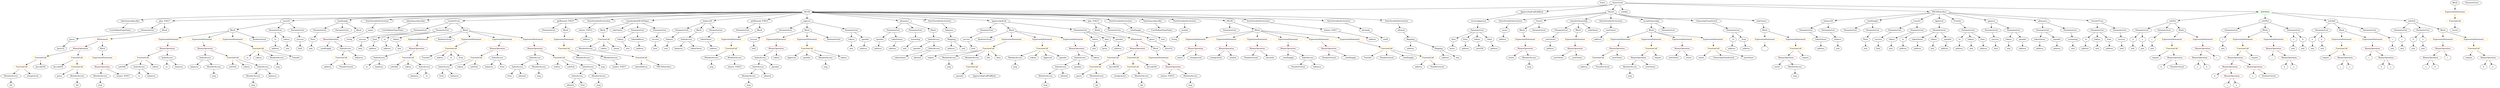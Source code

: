 strict digraph {
	graph [bb="0,0,16542,684"];
	node [label="\N"];
	Enter	[height=0.5,
		pos="10618,666",
		width=0.83628];
	Parameter_spender_3	[color=black,
		height=0.5,
		label=spender,
		pos="5835,378",
		width=1.1135];
	ElementaryTypeName_address_31	[color=black,
		height=0.5,
		label=address,
		pos="5810,306",
		width=1.0996];
	Parameter_spender_3 -> ElementaryTypeName_address_31	[pos="e,5816.2,324.28 5829,360.05 5826.3,352.52 5823,343.44 5820,334.94"];
	VariableDeclaration__to	[color=black,
		height=0.5,
		label=_to,
		pos="11441,378",
		width=0.75];
	ElementaryTypeName_address_16	[color=black,
		height=0.5,
		label=address,
		pos="11437,306",
		width=1.0996];
	VariableDeclaration__to -> ElementaryTypeName_address_16	[pos="e,11438,324.1 11440,359.7 11440,352.41 11439,343.73 11439,335.54"];
	Identifier_to_2	[color=black,
		height=0.5,
		label=to,
		pos="1676,234",
		width=0.75];
	IndexAccess_Unnamed_17	[color=black,
		height=0.5,
		label=IndexAccess,
		pos="6192,378",
		width=1.6402];
	Identifier_spender_2	[color=black,
		height=0.5,
		label=spender,
		pos="6077,306",
		width=1.1135];
	IndexAccess_Unnamed_17 -> Identifier_spender_2	[pos="e,6100.1,321.07 6166.5,361.46 6149.8,351.32 6127.9,337.97 6109.9,327.02"];
	IndexAccess_Unnamed_18	[color=black,
		height=0.5,
		label=IndexAccess,
		pos="6194,306",
		width=1.6402];
	IndexAccess_Unnamed_17 -> IndexAccess_Unnamed_18	[pos="e,6193.5,324.1 6192.5,359.7 6192.7,352.41 6193,343.73 6193.2,335.54"];
	FunctionCall_Unnamed_31	[color=orange,
		height=0.5,
		label=FunctionCall,
		pos="6419,162",
		width=1.6125];
	Identifier_spender_5	[color=black,
		height=0.5,
		label=spender,
		pos="6336,90",
		width=1.1135];
	FunctionCall_Unnamed_31 -> Identifier_spender_5	[pos="e,6354.3,106.43 6399.8,144.76 6388.9,135.56 6375,123.9 6363,113.79"];
	Identifier_ApproveAndCallFallBack	[color=black,
		height=0.5,
		label=ApproveAndCallFallBack,
		pos="6501,90",
		width=2.957];
	FunctionCall_Unnamed_31 -> Identifier_ApproveAndCallFallBack	[pos="e,6481,108.12 6438,144.76 6448.2,136.1 6460.9,125.25 6472.2,115.57"];
	ParameterList_Unnamed_5	[color=black,
		height=0.5,
		label=ParameterList,
		pos="14745,450",
		width=1.7095];
	Parameter_c_2	[color=black,
		height=0.5,
		label=c,
		pos="14691,378",
		width=0.75];
	ParameterList_Unnamed_5 -> Parameter_c_2	[pos="e,14703,394.36 14732,432.05 14725,423.44 14717,412.81 14710,403.33"];
	ParameterList_Unnamed_6	[color=black,
		height=0.5,
		label=ParameterList,
		pos="14143,450",
		width=1.7095];
	Parameter_b_3	[color=black,
		height=0.5,
		label=b,
		pos="14086,378",
		width=0.75];
	ParameterList_Unnamed_6 -> Parameter_b_3	[pos="e,14099,394.36 14129,432.05 14122,423.35 14113,412.59 14106,403.03"];
	Parameter_a_3	[color=black,
		height=0.5,
		label=a,
		pos="14158,378",
		width=0.75];
	ParameterList_Unnamed_6 -> Parameter_a_3	[pos="e,14154,396.1 14147,431.7 14148,424.32 14150,415.52 14152,407.25"];
	ParameterList_Unnamed_45	[color=black,
		height=0.5,
		label=ParameterList,
		pos="6531,450",
		width=1.7095];
	Parameter_success_6	[color=black,
		height=0.5,
		label=success,
		pos="6415,378",
		width=1.1135];
	ParameterList_Unnamed_45 -> Parameter_success_6	[pos="e,6438.2,393 6505,433.29 6488.2,423.13 6466.1,409.83 6448.1,398.93"];
	Parameter_guess_1	[color=black,
		height=0.5,
		label=guess,
		pos="478.03,378",
		width=0.87786];
	ElementaryTypeName_bytes32_1	[color=black,
		height=0.5,
		label=bytes32,
		pos="404.03,306",
		width=1.0996];
	Parameter_guess_1 -> ElementaryTypeName_bytes32_1	[pos="e,420.73,322.8 462.33,362.15 452.6,352.94 439.87,340.91 428.8,330.43"];
	FunctionDefinition_safeDiv	[color=black,
		height=0.5,
		label=safeDiv,
		pos="14340,522",
		width=1.0719];
	FunctionDefinition_safeDiv -> ParameterList_Unnamed_6	[pos="e,14181,464.5 14310,510.37 14279,499.19 14229,481.44 14192,468.26"];
	ParameterList_Unnamed_7	[color=black,
		height=0.5,
		label=ParameterList,
		pos="14284,450",
		width=1.7095];
	FunctionDefinition_safeDiv -> ParameterList_Unnamed_7	[pos="e,14297,467.63 14327,504.76 14320,496.4 14312,486.02 14305,476.61"];
	Block_Unnamed_3	[color=black,
		height=0.5,
		label=Block,
		pos="14396,450",
		width=0.90558];
	FunctionDefinition_safeDiv -> Block_Unnamed_3	[pos="e,14383,466.67 14353,504.76 14360,496.07 14369,485.19 14376,475.49"];
	VariableDeclaration_to	[color=black,
		height=0.5,
		label=to,
		pos="12894,378",
		width=0.75];
	ElementaryTypeName_address_8	[color=black,
		height=0.5,
		label=address,
		pos="12891,306",
		width=1.0996];
	VariableDeclaration_to -> ElementaryTypeName_address_8	[pos="e,12892,324.1 12893,359.7 12893,352.41 12893,343.73 12892,335.54"];
	VariableDeclaration__totalSupply	[color=black,
		height=0.5,
		label=_totalSupply,
		pos="7529,450",
		width=1.6125];
	ElementaryTypeName_uint_20	[color=black,
		height=0.5,
		label=uint,
		pos="7700,378",
		width=0.75];
	VariableDeclaration__totalSupply -> ElementaryTypeName_uint_20	[pos="e,7678.8,389.31 7565.1,435.59 7592.5,425.24 7630.9,410.32 7664,396 7665.5,395.35 7667.1,394.67 7668.6,393.98"];
	IndexAccess_Unnamed_19	[color=black,
		height=0.5,
		label=IndexAccess,
		pos="7161,234",
		width=1.6402];
	IndexAccess_Unnamed_20	[color=black,
		height=0.5,
		label=IndexAccess,
		pos="7033,162",
		width=1.6402];
	IndexAccess_Unnamed_19 -> IndexAccess_Unnamed_20	[pos="e,7060.7,178.16 7133.3,217.81 7115,207.81 7090.8,194.6 7070.8,183.65"];
	Identifier_spender_3	[color=black,
		height=0.5,
		label=spender,
		pos="7150,162",
		width=1.1135];
	IndexAccess_Unnamed_19 -> Identifier_spender_3	[pos="e,7152.7,180.1 7158.3,215.7 7157.1,208.32 7155.8,199.52 7154.5,191.25"];
	MemberAccess_Unnamed_20	[color=black,
		height=0.5,
		label=MemberAccess,
		pos="6919,90",
		width=1.9174];
	IndexAccess_Unnamed_20 -> MemberAccess_Unnamed_20	[pos="e,6945,106.98 7007.7,145.46 6992.2,135.9 6972,123.5 6954.8,112.94"];
	Identifier_allowed_4	[color=black,
		height=0.5,
		label=allowed,
		pos="7045,90",
		width=1.0858];
	IndexAccess_Unnamed_20 -> Identifier_allowed_4	[pos="e,7042.1,108.1 7036,143.7 7037.3,136.32 7038.8,127.52 7040.2,119.25"];
	ParameterList_Unnamed_20	[color=black,
		height=0.5,
		label=ParameterList,
		pos="12923,450",
		width=1.7095];
	ParameterList_Unnamed_20 -> VariableDeclaration_to	[pos="e,12901,395.62 12916,431.7 12913,423.95 12909,414.64 12905,406.02"];
	VariableDeclaration_tokens	[color=black,
		height=0.5,
		label=tokens,
		pos="12974,378",
		width=0.97489];
	ParameterList_Unnamed_20 -> VariableDeclaration_tokens	[pos="e,12962,395.31 12935,432.05 12941,423.77 12949,413.62 12956,404.42"];
	VariableDeclaration_from	[color=black,
		height=0.5,
		label=from,
		pos="13056,378",
		width=0.7947];
	ParameterList_Unnamed_20 -> VariableDeclaration_from	[pos="e,13035,390.26 12952,433.81 12973,422.55 13002,407.2 13024,395.61"];
	ElementaryTypeName_uint_8	[color=black,
		height=0.5,
		label=uint,
		pos="14691,306",
		width=0.75];
	BinaryOperation_Unnamed_16	[color=brown,
		height=0.5,
		label=BinaryOperation,
		pos="11792,234",
		width=1.9867];
	Identifier_owner_1	[color=black,
		height=0.5,
		label=owner,
		pos="11731,162",
		width=0.93331];
	BinaryOperation_Unnamed_16 -> Identifier_owner_1	[pos="e,11745,178.83 11777,216.05 11770,207.47 11761,196.89 11752,187.44"];
	MemberAccess_Unnamed_1	[color=black,
		height=0.5,
		label=MemberAccess,
		pos="11852,162",
		width=1.9174];
	BinaryOperation_Unnamed_16 -> MemberAccess_Unnamed_1	[pos="e,11838,179.79 11807,216.05 11814,207.71 11822,197.49 11830,188.25"];
	BinaryOperation_Unnamed_28	[color=brown,
		height=0.5,
		label=BinaryOperation,
		pos="1131,306",
		width=1.9867];
	FunctionCall_Unnamed_12	[color=orange,
		height=0.5,
		label=FunctionCall,
		pos="960.03,234",
		width=1.6125];
	BinaryOperation_Unnamed_28 -> FunctionCall_Unnamed_12	[pos="e,994.2,248.99 1094.8,290.15 1068.4,279.37 1032.6,264.72 1004.5,253.22"];
	IndexAccess_Unnamed_5	[color=black,
		height=0.5,
		label=IndexAccess,
		pos="1131,234",
		width=1.6402];
	BinaryOperation_Unnamed_28 -> IndexAccess_Unnamed_5	[pos="e,1131,252.1 1131,287.7 1131,280.41 1131,271.73 1131,263.54"];
	FunctionDefinition_balanceOf	[color=black,
		height=0.5,
		label=balanceOf,
		pos="12075,522",
		width=1.3491];
	ParameterList_Unnamed_10	[color=black,
		height=0.5,
		label=ParameterList,
		pos="11934,450",
		width=1.7095];
	FunctionDefinition_balanceOf -> ParameterList_Unnamed_10	[pos="e,11964,465.94 12047,507 12026,496.69 11998,482.52 11974,471.02"];
	ParameterList_Unnamed_11	[color=black,
		height=0.5,
		label=ParameterList,
		pos="12075,450",
		width=1.7095];
	FunctionDefinition_balanceOf -> ParameterList_Unnamed_11	[pos="e,12075,468.1 12075,503.7 12075,496.41 12075,487.73 12075,479.54"];
	ExpressionStatement_Unnamed_17	[color=orange,
		height=0.5,
		label=ExpressionStatement,
		pos="7930,378",
		width=2.458];
	BinaryOperation_Unnamed_22	[color=brown,
		height=0.5,
		label=BinaryOperation,
		pos="7922,306",
		width=1.9867];
	ExpressionStatement_Unnamed_17 -> BinaryOperation_Unnamed_22	[pos="e,7924,324.1 7928.1,359.7 7927.2,352.41 7926.2,343.73 7925.3,335.54"];
	Identifier_safeAdd	[color=black,
		height=0.5,
		label=safeAdd,
		pos="813.03,162",
		width=1.1689];
	IndexAccess_Unnamed_10	[color=black,
		height=0.5,
		label=IndexAccess,
		pos="2952,162",
		width=1.6402];
	Identifier_from_1	[color=black,
		height=0.5,
		label=from,
		pos="2936,90",
		width=0.7947];
	IndexAccess_Unnamed_10 -> Identifier_from_1	[pos="e,2939.9,108.1 2948.1,143.7 2946.4,136.32 2944.4,127.52 2942.5,119.25"];
	Identifier_balances_8	[color=black,
		height=0.5,
		label=balances,
		pos="3025,90",
		width=1.1828];
	IndexAccess_Unnamed_10 -> Identifier_balances_8	[pos="e,3008.4,106.99 2969.3,144.41 2978.6,135.57 2990.1,124.53 3000.2,114.79"];
	MemberAccess_Unnamed_21	[color=black,
		height=0.5,
		label=MemberAccess,
		pos="6719,234",
		width=1.9174];
	Identifier_msg_15	[color=black,
		height=0.5,
		label=msg,
		pos="6719,162",
		width=0.75];
	MemberAccess_Unnamed_21 -> Identifier_msg_15	[pos="e,6719,180.1 6719,215.7 6719,208.41 6719,199.73 6719,191.54"];
	ElementaryTypeName_string_1	[color=black,
		height=0.5,
		label=string,
		pos="2349,378",
		width=0.864];
	StateVariableDeclaration_Unnamed	[color=black,
		height=0.5,
		label=StateVariableDeclaration,
		pos="10010,522",
		width=2.8184];
	VariableDeclaration_owner	[color=black,
		height=0.5,
		label=owner,
		pos="9971,450",
		width=0.93331];
	StateVariableDeclaration_Unnamed -> VariableDeclaration_owner	[pos="e,9980.3,467.62 10000,503.7 9996,495.78 9990.7,486.23 9985.8,477.44"];
	ElementaryTypeName_address_9	[color=black,
		height=0.5,
		label=address,
		pos="12607,306",
		width=1.0996];
	InheritanceSpecifier_Unnamed	[color=black,
		height=0.5,
		label=InheritanceSpecifier,
		pos="887.03,522",
		width=2.3333];
	UserDefinedTypeName_Unnamed	[color=black,
		height=0.5,
		label=UserDefinedTypeName,
		pos="823.03,450",
		width=2.7214];
	InheritanceSpecifier_Unnamed -> UserDefinedTypeName_Unnamed	[pos="e,838.38,467.79 871.54,504.05 863.91,495.71 854.56,485.49 846.12,476.25"];
	ElementaryTypeName_bool_6	[color=black,
		height=0.5,
		label=bool,
		pos="6469,306",
		width=0.76697];
	ElementaryTypeName_bool_7	[color=black,
		height=0.5,
		label=bool,
		pos="4358,306",
		width=0.76697];
	Parameter_balance	[color=black,
		height=0.5,
		label=balance,
		pos="12131,378",
		width=1.0719];
	ElementaryTypeName_uint_13	[color=black,
		height=0.5,
		label=uint,
		pos="12131,306",
		width=0.75];
	Parameter_balance -> ElementaryTypeName_uint_13	[pos="e,12131,324.1 12131,359.7 12131,352.41 12131,343.73 12131,335.54"];
	ParameterList_Unnamed_43	[color=black,
		height=0.5,
		label=ParameterList,
		pos="3645,450",
		width=1.7095];
	Identifier_balances_2	[color=black,
		height=0.5,
		label=balances,
		pos="4519,306",
		width=1.1828];
	Identifier_owner_2	[color=black,
		height=0.5,
		label=owner,
		pos="11273,234",
		width=0.93331];
	ExpressionStatement_Unnamed_16	[color=orange,
		height=0.5,
		label=ExpressionStatement,
		pos="8125,378",
		width=2.458];
	BinaryOperation_Unnamed_21	[color=brown,
		height=0.5,
		label=BinaryOperation,
		pos="8125,306",
		width=1.9867];
	ExpressionStatement_Unnamed_16 -> BinaryOperation_Unnamed_21	[pos="e,8125,324.1 8125,359.7 8125,352.41 8125,343.73 8125,335.54"];
	Parameter_to_1	[color=black,
		height=0.5,
		label=to,
		pos="13752,378",
		width=0.75];
	ElementaryTypeName_address_6	[color=black,
		height=0.5,
		label=address,
		pos="13746,306",
		width=1.0996];
	Parameter_to_1 -> ElementaryTypeName_address_6	[pos="e,13747,324.1 13751,359.7 13750,352.41 13749,343.73 13748,335.54"];
	Identifier_to_1	[color=black,
		height=0.5,
		label=to,
		pos="934.03,90",
		width=0.75];
	Identifier_guess_1	[color=black,
		height=0.5,
		label=guess,
		pos="389.03,90",
		width=0.87786];
	FunctionCall_Unnamed_28	[color=orange,
		height=0.5,
		label=FunctionCall,
		pos="3748,306",
		width=1.6125];
	MemberAccess_Unnamed_19	[color=black,
		height=0.5,
		label=MemberAccess,
		pos="3947,234",
		width=1.9174];
	FunctionCall_Unnamed_28 -> MemberAccess_Unnamed_19	[pos="e,3907,249.07 3785.5,291.83 3816.7,280.83 3861.7,265.02 3896.2,252.87"];
	MemberAccess_Unnamed_18	[color=black,
		height=0.5,
		label=MemberAccess,
		pos="4135,234",
		width=1.9174];
	FunctionCall_Unnamed_28 -> MemberAccess_Unnamed_18	[pos="e,4076.7,244.06 3791.2,293.49 3799.1,291.54 3807.3,289.62 3815,288 3861.6,278.26 3986.1,258.29 4065.3,245.84"];
	ElementaryTypeName_uint_23	[color=black,
		height=0.5,
		label=uint,
		pos="2093,306",
		width=0.75];
	Identifier_msg_4	[color=black,
		height=0.5,
		label=msg,
		pos="1714,18",
		width=0.75];
	FunctionDefinition_play_TOD17	[color=black,
		height=0.5,
		label=play_TOD17,
		pos="1113,522",
		width=1.6541];
	ParameterList_Unnamed_42	[color=black,
		height=0.5,
		label=ParameterList,
		pos="1001,450",
		width=1.7095];
	FunctionDefinition_play_TOD17 -> ParameterList_Unnamed_42	[pos="e,1026.1,466.66 1087.9,505.29 1072.5,495.65 1052.5,483.18 1035.6,472.62"];
	Block_Unnamed_18	[color=black,
		height=0.5,
		label=Block,
		pos="1113,450",
		width=0.90558];
	FunctionDefinition_play_TOD17 -> Block_Unnamed_18	[pos="e,1113,468.1 1113,503.7 1113,496.41 1113,487.73 1113,479.54"];
	FunctionDefinition_transfer_1	[color=black,
		height=0.5,
		label=transfer,
		pos="1917,522",
		width=1.0719];
	Block_Unnamed_11	[color=black,
		height=0.5,
		label=Block,
		pos="1566,450",
		width=0.90558];
	FunctionDefinition_transfer_1 -> Block_Unnamed_11	[pos="e,1596.3,457.03 1882.1,514.03 1816.9,501.03 1677,473.12 1607.2,459.22"];
	ParameterList_Unnamed_32	[color=black,
		height=0.5,
		label=ParameterList,
		pos="1846,450",
		width=1.7095];
	FunctionDefinition_transfer_1 -> ParameterList_Unnamed_32	[pos="e,1863,467.71 1901.3,505.46 1892.4,496.72 1881.1,485.59 1871.1,475.68"];
	ParameterList_Unnamed_33	[color=black,
		height=0.5,
		label=ParameterList,
		pos="1987,450",
		width=1.7095];
	FunctionDefinition_transfer_1 -> ParameterList_Unnamed_33	[pos="e,1970.2,467.8 1932.9,505.12 1941.6,496.42 1952.6,485.45 1962.4,475.66"];
	FunctionCall_Unnamed_33	[color=orange,
		height=0.5,
		label=FunctionCall,
		pos="4010,378",
		width=1.6125];
	MemberAccess_Unnamed_24	[color=black,
		height=0.5,
		label=MemberAccess,
		pos="3893,306",
		width=1.9174];
	FunctionCall_Unnamed_33 -> MemberAccess_Unnamed_24	[pos="e,3919.7,322.98 3984.1,361.46 3967.9,351.81 3947,339.27 3929.2,328.65"];
	Identifier_tokens_12	[color=black,
		height=0.5,
		label=tokens,
		pos="4015,306",
		width=0.97489];
	FunctionCall_Unnamed_33 -> Identifier_tokens_12	[pos="e,4013.8,324.1 4011.3,359.7 4011.8,352.41 4012.4,343.73 4013,335.54"];
	Identifier_owner_4	[color=black,
		height=0.5,
		label=owner,
		pos="4102,306",
		width=0.93331];
	FunctionCall_Unnamed_33 -> Identifier_owner_4	[pos="e,4083.4,321.16 4030.9,361.12 4043.7,351.35 4060.3,338.72 4074.3,328.11"];
	Parameter_data	[color=black,
		height=0.5,
		label=data,
		pos="9625,378",
		width=0.75];
	ElementaryTypeName_bytes	[color=black,
		height=0.5,
		label=bytes,
		pos="9618,306",
		width=0.85014];
	Parameter_data -> ElementaryTypeName_bytes	[pos="e,9619.7,324.1 9623.3,359.7 9622.6,352.41 9621.7,343.73 9620.9,335.54"];
	FunctionDefinition_Owned	[color=black,
		height=0.5,
		label=Owned,
		pos="10198,522",
		width=1.0442];
	Block_Unnamed_4	[color=black,
		height=0.5,
		label=Block,
		pos="10086,450",
		width=0.90558];
	FunctionDefinition_Owned -> Block_Unnamed_4	[pos="e,10107,464.09 10176,507.17 10159,496.57 10135,481.81 10117,470.08"];
	ParameterList_Unnamed_24	[color=black,
		height=0.5,
		label=ParameterList,
		pos="10198,450",
		width=1.7095];
	FunctionDefinition_Owned -> ParameterList_Unnamed_24	[pos="e,10198,468.1 10198,503.7 10198,496.41 10198,487.73 10198,479.54"];
	BinaryOperation_Unnamed_15	[color=brown,
		height=0.5,
		label=BinaryOperation,
		pos="10107,306",
		width=1.9867];
	Identifier_owner	[color=black,
		height=0.5,
		label=owner,
		pos="10022,234",
		width=0.93331];
	BinaryOperation_Unnamed_15 -> Identifier_owner	[pos="e,10040,249.57 10087,288.41 10075,278.91 10061,266.88 10048,256.65"];
	MemberAccess_Unnamed	[color=black,
		height=0.5,
		label=MemberAccess,
		pos="10143,234",
		width=1.9174];
	BinaryOperation_Unnamed_15 -> MemberAccess_Unnamed	[pos="e,10134,252.1 10116,287.7 10120,279.98 10125,270.71 10129,262.11"];
	ElementaryTypeName_address	[color=black,
		height=0.5,
		label=address,
		pos="12018,306",
		width=1.0996];
	ElementaryTypeName_address_10	[color=black,
		height=0.5,
		label=address,
		pos="12794,306",
		width=1.0996];
	IndexAccess_Unnamed_7	[color=black,
		height=0.5,
		label=IndexAccess,
		pos="5045,234",
		width=1.6402];
	IndexAccess_Unnamed_8	[color=black,
		height=0.5,
		label=IndexAccess,
		pos="5038,162",
		width=1.6402];
	IndexAccess_Unnamed_7 -> IndexAccess_Unnamed_8	[pos="e,5039.7,180.1 5043.3,215.7 5042.6,208.41 5041.7,199.73 5040.9,191.54"];
	Identifier_spender	[color=black,
		height=0.5,
		label=spender,
		pos="5155,162",
		width=1.1135];
	IndexAccess_Unnamed_7 -> Identifier_spender	[pos="e,5132.7,177.23 5069.7,217.29 5085.5,207.25 5106.1,194.13 5123.1,183.3"];
	MemberAccess_Unnamed_6	[color=black,
		height=0.5,
		label=MemberAccess,
		pos="4975,90",
		width=1.9174];
	Identifier_msg_6	[color=black,
		height=0.5,
		label=msg,
		pos="4975,18",
		width=0.75];
	MemberAccess_Unnamed_6 -> Identifier_msg_6	[pos="e,4975,36.104 4975,71.697 4975,64.407 4975,55.726 4975,47.536"];
	BooleanLiteral_Unnamed_3	[color=black,
		height=0.5,
		label=BooleanLiteral,
		pos="6537,378",
		width=1.7788];
	BinaryOperation_Unnamed_6	[color=brown,
		height=0.5,
		label=BinaryOperation,
		pos="15019,306",
		width=1.9867];
	Identifier_c_3	[color=black,
		height=0.5,
		label=c,
		pos="15014,234",
		width=0.75];
	BinaryOperation_Unnamed_6 -> Identifier_c_3	[pos="e,15015,252.1 15018,287.7 15017,280.41 15017,271.73 15016,263.54"];
	BinaryOperation_Unnamed_7	[color=brown,
		height=0.5,
		label=BinaryOperation,
		pos="15131,234",
		width=1.9867];
	BinaryOperation_Unnamed_6 -> BinaryOperation_Unnamed_7	[pos="e,15105,251.15 15045,288.76 15060,279.31 15079,267.26 15096,256.97"];
	FunctionDefinition_totalSupply_1	[color=black,
		height=0.5,
		label=totalSupply,
		pos="2292,522",
		width=1.4739];
	ParameterList_Unnamed_29	[color=black,
		height=0.5,
		label=ParameterList,
		pos="2128,450",
		width=1.7095];
	FunctionDefinition_totalSupply_1 -> ParameterList_Unnamed_29	[pos="e,2161.9,465.47 2260,507.34 2235.1,496.69 2200.2,481.79 2172.5,469.99"];
	ParameterList_Unnamed_28	[color=black,
		height=0.5,
		label=ParameterList,
		pos="2269,450",
		width=1.7095];
	FunctionDefinition_totalSupply_1 -> ParameterList_Unnamed_28	[pos="e,2274.6,468.1 2286.3,503.7 2283.9,496.24 2281,487.32 2278.2,478.97"];
	Block_Unnamed_9	[color=black,
		height=0.5,
		label=Block,
		pos="2381,450",
		width=0.90558];
	FunctionDefinition_totalSupply_1 -> Block_Unnamed_9	[pos="e,2362.7,465.39 2312.2,505.12 2324.6,495.41 2340.5,482.89 2353.9,472.33"];
	Identifier_winner_TOD15	[color=black,
		height=0.5,
		label=winner_TOD15,
		pos="7774,90",
		width=1.9036];
	ExpressionStatement_Unnamed_23	[color=orange,
		height=0.5,
		label=ExpressionStatement,
		pos="1161,378",
		width=2.458];
	ExpressionStatement_Unnamed_23 -> BinaryOperation_Unnamed_28	[pos="e,1138.4,324.1 1153.6,359.7 1150.4,352.15 1146.5,343.12 1142.9,334.68"];
	StateVariableDeclaration_Unnamed_3	[color=black,
		height=0.5,
		label=StateVariableDeclaration,
		pos="2575,522",
		width=2.8184];
	VariableDeclaration_name	[color=black,
		height=0.5,
		label=name,
		pos="2462,450",
		width=0.83628];
	StateVariableDeclaration_Unnamed_3 -> VariableDeclaration_name	[pos="e,2482.5,463.69 2548,504.23 2531.2,493.82 2509.5,480.42 2492.2,469.67"];
	ElementaryTypeName_uint_26	[color=black,
		height=0.5,
		label=uint,
		pos="5628,306",
		width=0.75];
	Identifier_guess	[color=black,
		height=0.5,
		label=guess,
		pos="7167,90",
		width=0.87786];
	Parameter_success_4	[color=black,
		height=0.5,
		label=success,
		pos="5014,378",
		width=1.1135];
	ElementaryTypeName_bool_4	[color=black,
		height=0.5,
		label=bool,
		pos="5014,306",
		width=0.76697];
	Parameter_success_4 -> ElementaryTypeName_bool_4	[pos="e,5014,324.1 5014,359.7 5014,352.41 5014,343.73 5014,335.54"];
	stringLiteral_Unnamed_2	[color=black,
		height=0.5,
		label=stringLiteral,
		pos="7437,90",
		width=1.5016];
	Block_Unnamed_20	[color=black,
		height=0.5,
		label=Block,
		pos="3757,450",
		width=0.90558];
	ExpressionStatement_Unnamed_34	[color=orange,
		height=0.5,
		label=ExpressionStatement,
		pos="3748,378",
		width=2.458];
	Block_Unnamed_20 -> ExpressionStatement_Unnamed_34	[pos="e,3750.2,396.1 3754.8,431.7 3753.9,424.32 3752.7,415.52 3751.7,407.25"];
	Parameter_tokens_7	[color=black,
		height=0.5,
		label=tokens,
		pos="7240,378",
		width=0.97489];
	ElementaryTypeName_uint_29	[color=black,
		height=0.5,
		label=uint,
		pos="7235,306",
		width=0.75];
	Parameter_tokens_7 -> ElementaryTypeName_uint_29	[pos="e,7236.2,324.1 7238.8,359.7 7238.3,352.41 7237.7,343.73 7237.1,335.54"];
	IndexAccess_Unnamed_15	[color=black,
		height=0.5,
		label=IndexAccess,
		pos="2506,234",
		width=1.6402];
	Identifier_to_3	[color=black,
		height=0.5,
		label=to,
		pos="2418,162",
		width=0.75];
	IndexAccess_Unnamed_15 -> Identifier_to_3	[pos="e,2434.8,176.33 2485.6,216.76 2473.1,206.79 2456.9,193.93 2443.5,183.28"];
	Identifier_balances_9	[color=black,
		height=0.5,
		label=balances,
		pos="2506,162",
		width=1.1828];
	IndexAccess_Unnamed_15 -> Identifier_balances_9	[pos="e,2506,180.1 2506,215.7 2506,208.41 2506,199.73 2506,191.54"];
	Identifier_msg_13	[color=black,
		height=0.5,
		label=msg,
		pos="4038,162",
		width=0.75];
	MemberAccess_Unnamed_19 -> Identifier_msg_13	[pos="e,4020.7,176.33 3968.1,216.76 3981.1,206.79 3997.8,193.93 4011.7,183.28"];
	Identifier_msg_11	[color=black,
		height=0.5,
		label=msg,
		pos="4722,162",
		width=0.75];
	FunctionCall_Unnamed_26	[color=orange,
		height=0.5,
		label=FunctionCall,
		pos="265.03,234",
		width=1.6125];
	FunctionCall_Unnamed_27	[color=orange,
		height=0.5,
		label=FunctionCall,
		pos="139.03,162",
		width=1.6125];
	FunctionCall_Unnamed_26 -> FunctionCall_Unnamed_27	[pos="e,166.31,178.16 237.69,217.81 219.69,207.81 195.9,194.6 176.2,183.65"];
	Identifier_keccak256_3	[color=black,
		height=0.5,
		label=keccak256,
		pos="265.03,162",
		width=1.3907];
	FunctionCall_Unnamed_26 -> Identifier_keccak256_3	[pos="e,265.03,180.1 265.03,215.7 265.03,208.41 265.03,199.73 265.03,191.54"];
	Identifier__totalSupply_3	[color=black,
		height=0.5,
		label=_totalSupply,
		pos="2196,306",
		width=1.6125];
	Identifier_b_4	[color=black,
		height=0.5,
		label=b,
		pos="14624,90",
		width=0.75];
	ElementaryTypeName_bytes32	[color=black,
		height=0.5,
		label=bytes32,
		pos="7740,306",
		width=1.0996];
	MemberAccess_Unnamed_14	[color=black,
		height=0.5,
		label=MemberAccess,
		pos="4722,234",
		width=1.9174];
	MemberAccess_Unnamed_14 -> Identifier_msg_11	[pos="e,4722,180.1 4722,215.7 4722,208.41 4722,199.73 4722,191.54"];
	Identifier_b_5	[color=black,
		height=0.5,
		label=b,
		pos="14257,162",
		width=0.75];
	ExpressionStatement_Unnamed_29	[color=orange,
		height=0.5,
		label=ExpressionStatement,
		pos="2821,378",
		width=2.458];
	BinaryOperation_Unnamed_32	[color=brown,
		height=0.5,
		label=BinaryOperation,
		pos="2820,306",
		width=1.9867];
	ExpressionStatement_Unnamed_29 -> BinaryOperation_Unnamed_32	[pos="e,2820.3,324.1 2820.8,359.7 2820.7,352.41 2820.6,343.73 2820.4,335.54"];
	ExpressionStatement_Unnamed_22	[color=orange,
		height=0.5,
		label=ExpressionStatement,
		pos="1371,378",
		width=2.458];
	BinaryOperation_Unnamed_27	[color=brown,
		height=0.5,
		label=BinaryOperation,
		pos="1379,306",
		width=1.9867];
	ExpressionStatement_Unnamed_22 -> BinaryOperation_Unnamed_27	[pos="e,1377.1,324.1 1373,359.7 1373.8,352.41 1374.8,343.73 1375.8,335.54"];
	VariableDeclaration_tokenOwner	[color=black,
		height=0.5,
		label=tokenOwner,
		pos="12607,378",
		width=1.5571];
	VariableDeclaration_tokenOwner -> ElementaryTypeName_address_9	[pos="e,12607,324.1 12607,359.7 12607,352.41 12607,343.73 12607,335.54"];
	BinaryOperation_Unnamed_35	[color=brown,
		height=0.5,
		label=BinaryOperation,
		pos="533.03,306",
		width=1.9867];
	BinaryOperation_Unnamed_35 -> FunctionCall_Unnamed_26	[pos="e,308.43,246.34 484.81,292.4 438.25,280.24 367.86,261.86 319.35,249.19"];
	FunctionCall_Unnamed_24	[color=orange,
		height=0.5,
		label=FunctionCall,
		pos="509.03,234",
		width=1.6125];
	BinaryOperation_Unnamed_35 -> FunctionCall_Unnamed_24	[pos="e,514.89,252.1 527.1,287.7 524.54,280.24 521.48,271.32 518.62,262.97"];
	BinaryOperation_Unnamed_17	[color=brown,
		height=0.5,
		label=BinaryOperation,
		pos="10431,306",
		width=1.9867];
	Identifier_newOwner	[color=black,
		height=0.5,
		label=newOwner,
		pos="10316,234",
		width=1.4046];
	BinaryOperation_Unnamed_17 -> Identifier_newOwner	[pos="e,10341,250.03 10405,288.94 10389,279.16 10368,266.54 10350,255.98"];
	Identifier__newOwner	[color=black,
		height=0.5,
		label=_newOwner,
		pos="10440,234",
		width=1.5432];
	BinaryOperation_Unnamed_17 -> Identifier__newOwner	[pos="e,10438,252.1 10433,287.7 10434,280.32 10435,271.52 10436,263.25"];
	Identifier_tokens_2	[color=black,
		height=0.5,
		label=tokens,
		pos="1756,234",
		width=0.97489];
	Parameter_success_6 -> ElementaryTypeName_bool_6	[pos="e,6456.9,322.67 6427.6,360.76 6434.3,352.07 6442.7,341.19 6450.1,331.49"];
	ExpressionStatement_Unnamed_37	[color=orange,
		height=0.5,
		label=ExpressionStatement,
		pos="6708,378",
		width=2.458];
	FunctionCall_Unnamed_30	[color=orange,
		height=0.5,
		label=FunctionCall,
		pos="6573,306",
		width=1.6125];
	ExpressionStatement_Unnamed_37 -> FunctionCall_Unnamed_30	[pos="e,6601.9,321.95 6676.7,360.76 6657.4,350.74 6632.5,337.81 6611.9,327.14"];
	Identifier_balances_7	[color=black,
		height=0.5,
		label=balances,
		pos="3259,162",
		width=1.1828];
	ContractDefinition_HELIX	[color=black,
		height=0.5,
		label=HELIX,
		pos="5356,594",
		width=1.0442];
	ContractDefinition_HELIX -> InheritanceSpecifier_Unnamed	[pos="e,957.64,532.1 5318.1,593.04 4946,593.32 1940.8,593.94 1044,540 1019.6,538.53 993.07,536.01 968.92,533.36"];
	ContractDefinition_HELIX -> FunctionDefinition_play_TOD17	[pos="e,1172.3,524.48 5318.2,592.53 5040.8,589.06 3291.6,566.8 1869,540 1616.8,535.25 1317.3,528.05 1183.6,524.76"];
	ContractDefinition_HELIX -> FunctionDefinition_transfer_1	[pos="e,1955.1,525.53 5318,592.89 5056.7,592.04 3498,585.17 2230,540 2136.8,536.68 2028,530.18 1966.4,526.25"];
	ContractDefinition_HELIX -> FunctionDefinition_totalSupply_1	[pos="e,2341.5,528.92 5318.1,592.72 5020.6,590.47 3057.3,574.48 2465,540 2427.7,537.83 2386,533.78 2352.9,530.17"];
	ContractDefinition_HELIX -> StateVariableDeclaration_Unnamed_3	[pos="e,2656.7,533.04 5318.1,592.68 5036.8,590.24 3269.6,573.74 2735,540 2713.3,538.63 2690,536.52 2668,534.24"];
	InheritanceSpecifier_Unnamed_2	[color=black,
		height=0.5,
		label=InheritanceSpecifier,
		pos="2828,522",
		width=2.3333];
	ContractDefinition_HELIX -> InheritanceSpecifier_Unnamed_2	[pos="e,2892.8,533.77 5318.2,592.8 5050.4,591.27 3435.1,580.45 2946,540 2932.4,538.87 2917.9,537.18 2903.9,535.31"];
	FunctionDefinition_transferFrom_1	[color=black,
		height=0.5,
		label=transferFrom,
		pos="3014,522",
		width=1.6402];
	ContractDefinition_HELIX -> FunctionDefinition_transferFrom_1	[pos="e,3072.7,524.75 5318.3,591.87 5050.8,583.88 3441.1,535.76 3084.1,525.09"];
	FunctionDefinition_getReward_TOD17	[color=black,
		height=0.5,
		label=getReward_TOD17,
		pos="3757,522",
		width=2.3333];
	ContractDefinition_HELIX -> FunctionDefinition_getReward_TOD17	[pos="e,3823.3,533.41 5318,593.05 5149.2,592.98 4450.6,589.55 3880,540 3865.3,538.72 3849.7,536.91 3834.6,534.94"];
	StateVariableDeclaration_Unnamed_8	[color=black,
		height=0.5,
		label=StateVariableDeclaration,
		pos="3990,522",
		width=2.8184];
	ContractDefinition_HELIX -> StateVariableDeclaration_Unnamed_8	[pos="e,4067.3,533.99 5318.1,592.53 5167,590.43 4593.2,580.08 4123,540 4108.6,538.77 4093.4,537.14 4078.5,535.37"];
	FunctionDefinition_transferAnyERC20Token	[color=black,
		height=0.5,
		label=transferAnyERC20Token,
		pos="4237,522",
		width=2.9293];
	ContractDefinition_HELIX -> FunctionDefinition_transferAnyERC20Token	[pos="e,4334.5,529.1 5318.8,590.67 5166.7,581.15 4588.9,545.01 4345.8,529.81"];
	FunctionDefinition_balanceOf_1	[color=black,
		height=0.5,
		label=balanceOf,
		pos="4687,522",
		width=1.3491];
	ContractDefinition_HELIX -> FunctionDefinition_balanceOf_1	[pos="e,4733.4,527.86 5319.6,589.19 5209.4,577.65 4878.9,543.08 4744.7,529.03"];
	FunctionDefinition_getReward_TOD15	[color=black,
		height=0.5,
		label=getReward_TOD15,
		pos="5030,522",
		width=2.3333];
	ContractDefinition_HELIX -> FunctionDefinition_getReward_TOD15	[pos="e,5088,535.44 5322.1,585.71 5269.5,574.43 5167.5,552.53 5099.1,537.83"];
	FunctionDefinition_approve_1	[color=black,
		height=0.5,
		label=approve,
		pos="5356,522",
		width=1.1412];
	ContractDefinition_HELIX -> FunctionDefinition_approve_1	[pos="e,5356,540.1 5356,575.7 5356,568.41 5356,559.73 5356,551.54"];
	FunctionDefinition_allowance_1	[color=black,
		height=0.5,
		label=allowance,
		pos="5999,522",
		width=1.3076];
	ContractDefinition_HELIX -> FunctionDefinition_allowance_1	[pos="e,5954.3,527.87 5392.4,589.04 5499.6,577.37 5814.3,543.11 5943.1,529.09"];
	StateVariableDeclaration_Unnamed_6	[color=black,
		height=0.5,
		label=StateVariableDeclaration,
		pos="6259,522",
		width=2.8184];
	ContractDefinition_HELIX -> StateVariableDeclaration_Unnamed_6	[pos="e,6169.2,530.63 5393.2,590.28 5497.5,582.63 5802.1,560.13 6055,540 6088.5,537.34 6125,534.33 6157.7,531.59"];
	FunctionDefinition_approveAndCall	[color=black,
		height=0.5,
		label=approveAndCall,
		pos="6619,522",
		width=1.9867];
	ContractDefinition_HELIX -> FunctionDefinition_approveAndCall	[pos="e,6550.9,527.92 5393.3,591.26 5526,585.02 5988,562.92 6369,540 6426.1,536.56 6490.5,532.17 6539.7,528.71"];
	FunctionDefinition_play_TOD15	[color=black,
		height=0.5,
		label=play_TOD15,
		pos="7272,522",
		width=1.6541];
	ContractDefinition_HELIX -> FunctionDefinition_play_TOD15	[pos="e,7213.3,525.14 5393.4,591.63 5627.5,583.08 6890,536.96 7202.2,525.55"];
	StateVariableDeclaration_Unnamed_5	[color=black,
		height=0.5,
		label=StateVariableDeclaration,
		pos="7451,522",
		width=2.8184];
	ContractDefinition_HELIX -> StateVariableDeclaration_Unnamed_5	[pos="e,7380.2,535.3 5393.8,592.65 5633.3,590.3 6942.3,575.99 7341,540 7350.1,539.18 7359.5,538.1 7368.8,536.87"];
	InheritanceSpecifier_Unnamed_1	[color=black,
		height=0.5,
		label=InheritanceSpecifier,
		pos="7654,522",
		width=2.3333];
	ContractDefinition_HELIX -> InheritanceSpecifier_Unnamed_1	[pos="e,7595.2,535.19 5393.8,592.9 5648.4,592.13 7116.3,585.71 7561,540 7568.5,539.23 7576.2,538.2 7584,537.02"];
	StateVariableDeclaration_Unnamed_2	[color=black,
		height=0.5,
		label=StateVariableDeclaration,
		pos="7857,522",
		width=2.8184];
	ContractDefinition_HELIX -> StateVariableDeclaration_Unnamed_2	[pos="e,7786.5,535.3 5394,592.84 5661,591.63 7262.3,582.64 7747,540 7756.2,539.19 7765.8,538.09 7775.4,536.84"];
	FunctionDefinition_HELIX	[color=black,
		height=0.5,
		label=HELIX,
		pos="8079,522",
		width=1.0442];
	ContractDefinition_HELIX -> FunctionDefinition_HELIX	[pos="e,8044.4,529.46 5393.8,592.91 5674.1,592.14 7435.4,585.55 7967,540 7988.9,538.12 8013,534.65 8033.3,531.33"];
	StateVariableDeclaration_Unnamed_9	[color=black,
		height=0.5,
		label=StateVariableDeclaration,
		pos="8287,522",
		width=2.8184];
	ContractDefinition_HELIX -> StateVariableDeclaration_Unnamed_9	[pos="e,8205.2,533.01 5393.7,592.73 5683.4,590.55 7559.6,575.26 8126,540 8148.1,538.63 8171.8,536.49 8194.1,534.19"];
	StateVariableDeclaration_Unnamed_4	[color=black,
		height=0.5,
		label=StateVariableDeclaration,
		pos="8813,522",
		width=2.8184];
	ContractDefinition_HELIX -> StateVariableDeclaration_Unnamed_4	[pos="e,8716,527.61 5393.8,592.68 5650.4,590.41 7164.6,575.92 8397,540 8501.5,536.96 8620.7,531.93 8704.6,528.13"];
	StateVariableDeclaration_Unnamed_7	[color=black,
		height=0.5,
		label=StateVariableDeclaration,
		pos="9187,522",
		width=2.8184];
	ContractDefinition_HELIX -> StateVariableDeclaration_Unnamed_7	[pos="e,9095.5,530.01 5393.8,593.15 5674.8,594.1 7467.2,597.65 8923,540 8976.2,537.89 9035.4,534.21 9084.2,530.8"];
	Parameter_tokens_2	[color=black,
		height=0.5,
		label=tokens,
		pos="13832,378",
		width=0.97489];
	ElementaryTypeName_uint_17	[color=black,
		height=0.5,
		label=uint,
		pos="13831,306",
		width=0.75];
	Parameter_tokens_2 -> ElementaryTypeName_uint_17	[pos="e,13831,324.1 13832,359.7 13832,352.41 13832,343.73 13831,335.54"];
	Identifier_Approval	[color=black,
		height=0.5,
		label=Approval,
		pos="5256,234",
		width=1.266];
	ElementaryTypeName_address_4	[color=black,
		height=0.5,
		label=address,
		pos="13329,306",
		width=1.0996];
	Block_Unnamed_7	[color=black,
		height=0.5,
		label=Block,
		pos="10918,450",
		width=0.90558];
	ExpressionStatement_Unnamed_15	[color=orange,
		height=0.5,
		label=ExpressionStatement,
		pos="10723,378",
		width=2.458];
	Block_Unnamed_7 -> ExpressionStatement_Unnamed_15	[pos="e,10765,394.24 10891,439.41 10862,428.81 10813,411.47 10776,398.08"];
	ExpressionStatement_Unnamed_12	[color=orange,
		height=0.5,
		label=ExpressionStatement,
		pos="10918,378",
		width=2.458];
	Block_Unnamed_7 -> ExpressionStatement_Unnamed_12	[pos="e,10918,396.1 10918,431.7 10918,424.41 10918,415.73 10918,407.54"];
	ExpressionStatement_Unnamed_14	[color=orange,
		height=0.5,
		label=ExpressionStatement,
		pos="11113,378",
		width=2.458];
	Block_Unnamed_7 -> ExpressionStatement_Unnamed_14	[pos="e,11068,393.81 10943,438.32 10948,436.17 10954,433.97 10959,432 10991,419.83 11027,407.27 11057,397.44"];
	ExpressionStatement_Unnamed_13	[color=orange,
		height=0.5,
		label=ExpressionStatement,
		pos="11308,378",
		width=2.458];
	Block_Unnamed_7 -> ExpressionStatement_Unnamed_13	[pos="e,11243,390.56 10942,437.73 10948,435.57 10954,433.51 10959,432 11068,402.18 11099,413.63 11210,396 11217,394.88 11224,393.67 11232,\
392.44"];
	UserDefinedTypeName_Unnamed_2	[color=black,
		height=0.5,
		label=UserDefinedTypeName,
		pos="2608,450",
		width=2.7214];
	InheritanceSpecifier_Unnamed_2 -> UserDefinedTypeName_Unnamed_2	[pos="e,2655.5,466.09 2782.4,506.5 2748.8,495.79 2702.7,481.13 2666.4,469.57"];
	ElementaryTypeName_uint_19	[color=black,
		height=0.5,
		label=uint,
		pos="12709,306",
		width=0.75];
	Identifier_tokens_11	[color=black,
		height=0.5,
		label=tokens,
		pos="6141,234",
		width=0.97489];
	ElementaryTypeName_address_3	[color=black,
		height=0.5,
		label=address,
		pos="12508,306",
		width=1.0996];
	ElementaryTypeName_address_23	[color=black,
		height=0.5,
		label=address,
		pos="2154,162",
		width=1.0996];
	Identifier_tokens_5	[color=black,
		height=0.5,
		label=tokens,
		pos="3064,162",
		width=0.97489];
	ParameterList_Unnamed_31	[color=black,
		height=0.5,
		label=ParameterList,
		pos="4519,450",
		width=1.7095];
	Parameter_balance_1	[color=black,
		height=0.5,
		label=balance,
		pos="4455,378",
		width=1.0719];
	ParameterList_Unnamed_31 -> Parameter_balance_1	[pos="e,4469.6,394.99 4503.9,432.41 4495.9,423.74 4486.1,412.97 4477.3,403.38"];
	ParameterList_Unnamed_40	[color=black,
		height=0.5,
		label=ParameterList,
		pos="5928,450",
		width=1.7095];
	ParameterList_Unnamed_40 -> Parameter_spender_3	[pos="e,5854.9,393.95 5906.5,432.76 5893.8,423.25 5877.7,411.1 5863.9,400.77"];
	Parameter_tokenOwner_3	[color=black,
		height=0.5,
		label=tokenOwner,
		pos="5949,378",
		width=1.5571];
	ParameterList_Unnamed_40 -> Parameter_tokenOwner_3	[pos="e,5943.9,396.1 5933.2,431.7 5935.5,424.24 5938.1,415.32 5940.6,406.97"];
	Identifier_winner_TOD17_1	[color=black,
		height=0.5,
		label=winner_TOD17,
		pos="4152,162",
		width=1.9036];
	MemberAccess_Unnamed_18 -> Identifier_winner_TOD17_1	[pos="e,4147.9,180.1 4139.2,215.7 4141,208.32 4143.2,199.52 4145.2,191.25"];
	FunctionCall_Unnamed_8	[color=orange,
		height=0.5,
		label=FunctionCall,
		pos="9180,306",
		width=1.6125];
	Identifier_Transfer	[color=black,
		height=0.5,
		label=Transfer,
		pos="9056,234",
		width=1.1689];
	FunctionCall_Unnamed_8 -> Identifier_Transfer	[pos="e,9080.7,248.9 9152.8,289.64 9134.5,279.29 9110.1,265.55 9090.5,254.44"];
	NumberLiteral_Unnamed_7	[color=black,
		height=0.5,
		label=NumberLiteral,
		pos="9180,234",
		width=1.765];
	FunctionCall_Unnamed_8 -> NumberLiteral_Unnamed_7	[pos="e,9180,252.1 9180,287.7 9180,280.41 9180,271.73 9180,263.54"];
	Identifier__totalSupply_2	[color=black,
		height=0.5,
		label=_totalSupply,
		pos="9320,234",
		width=1.6125];
	FunctionCall_Unnamed_8 -> Identifier__totalSupply_2	[pos="e,9290.4,249.82 9209.7,290.15 9230.2,279.9 9257.7,266.14 9280.2,254.93"];
	FunctionCall_Unnamed_9	[color=orange,
		height=0.5,
		label=FunctionCall,
		pos="9454,234",
		width=1.6125];
	FunctionCall_Unnamed_8 -> FunctionCall_Unnamed_9	[pos="e,9410.5,246.13 9223.7,293.83 9271.5,281.64 9347.9,262.1 9399.5,248.92"];
	Identifier_balances_10	[color=black,
		height=0.5,
		label=balances,
		pos="2743,90",
		width=1.1828];
	MemberAccess_Unnamed_15	[color=black,
		height=0.5,
		label=MemberAccess,
		pos="508.03,90",
		width=1.9174];
	Identifier_abi_2	[color=black,
		height=0.5,
		label=abi,
		pos="508.03,18",
		width=0.75];
	MemberAccess_Unnamed_15 -> Identifier_abi_2	[pos="e,508.03,36.104 508.03,71.697 508.03,64.407 508.03,55.726 508.03,47.536"];
	ExpressionStatement_Unnamed_25	[color=orange,
		height=0.5,
		label=ExpressionStatement,
		pos="5161,378",
		width=2.458];
	BinaryOperation_Unnamed_29	[color=brown,
		height=0.5,
		label=BinaryOperation,
		pos="5157,306",
		width=1.9867];
	ExpressionStatement_Unnamed_25 -> BinaryOperation_Unnamed_29	[pos="e,5158,324.1 5160,359.7 5159.6,352.41 5159.1,343.73 5158.7,335.54"];
	Identifier_allowed_2	[color=black,
		height=0.5,
		label=allowed,
		pos="3811,18",
		width=1.0858];
	Identifier_a_7	[color=black,
		height=0.5,
		label=a,
		pos="14482,162",
		width=0.75];
	Identifier_abi_1	[color=black,
		height=0.5,
		label=abi,
		pos="7578,18",
		width=0.75];
	Parameter_a_2	[color=black,
		height=0.5,
		label=a,
		pos="15152,378",
		width=0.75];
	ElementaryTypeName_uint_6	[color=black,
		height=0.5,
		label=uint,
		pos="15152,306",
		width=0.75];
	Parameter_a_2 -> ElementaryTypeName_uint_6	[pos="e,15152,324.1 15152,359.7 15152,352.41 15152,343.73 15152,335.54"];
	ElementaryTypeName_uint_30	[color=black,
		height=0.5,
		label=uint,
		pos="4181,306",
		width=0.75];
	FunctionCall_Unnamed_12 -> Identifier_safeAdd	[pos="e,840.34,176 929.21,218.33 906.33,207.43 875,192.51 850.64,180.91"];
	IndexAccess_Unnamed_6	[color=black,
		height=0.5,
		label=IndexAccess,
		pos="932.03,162",
		width=1.6402];
	FunctionCall_Unnamed_12 -> IndexAccess_Unnamed_6	[pos="e,938.87,180.1 953.11,215.7 950.09,208.15 946.48,199.12 943.1,190.68"];
	Identifier_tokens_1	[color=black,
		height=0.5,
		label=tokens,
		pos="1044,162",
		width=0.97489];
	FunctionCall_Unnamed_12 -> Identifier_tokens_1	[pos="e,1026.1,177.95 979.51,216.76 990.82,207.34 1005.2,195.34 1017.5,185.06"];
	FunctionCall_Unnamed_10	[color=orange,
		height=0.5,
		label=FunctionCall,
		pos="2225,234",
		width=1.6125];
	FunctionCall_Unnamed_10 -> ElementaryTypeName_address_23	[pos="e,2169.8,178.51 2208.2,216.41 2199.1,207.44 2187.7,196.21 2177.7,186.37"];
	NumberLiteral_Unnamed_8	[color=black,
		height=0.5,
		label=NumberLiteral,
		pos="2275,162",
		width=1.765];
	FunctionCall_Unnamed_10 -> NumberLiteral_Unnamed_8	[pos="e,2263,179.79 2237.1,216.05 2242.9,207.97 2249.9,198.12 2256.4,189.11"];
	Identifier_msg_10	[color=black,
		height=0.5,
		label=msg,
		pos="7930,18",
		width=0.75];
	MemberAccess_Unnamed_23	[color=black,
		height=0.5,
		label=MemberAccess,
		pos="6263,234",
		width=1.9174];
	Identifier_msg_16	[color=black,
		height=0.5,
		label=msg,
		pos="6263,162",
		width=0.75];
	MemberAccess_Unnamed_23 -> Identifier_msg_16	[pos="e,6263,180.1 6263,215.7 6263,208.41 6263,199.73 6263,191.54"];
	Identifier_from_3	[color=black,
		height=0.5,
		label=from,
		pos="3897,18",
		width=0.7947];
	VariableDeclaration_winner_TOD17	[color=black,
		height=0.5,
		label=winner_TOD17,
		pos="8816,450",
		width=1.9036];
	ElementaryTypeName_address_32	[color=black,
		height=0.5,
		label=address,
		pos="9051,378",
		width=1.0996];
	VariableDeclaration_winner_TOD17 -> ElementaryTypeName_address_32	[pos="e,9020.5,389.88 8862.9,436.44 8900.6,426.13 8955,410.86 9002,396 9004.6,395.2 9007.2,394.36 9009.8,393.49"];
	Block_Unnamed_23	[color=black,
		height=0.5,
		label=Block,
		pos="4004,450",
		width=0.90558];
	Block_Unnamed_23 -> FunctionCall_Unnamed_33	[pos="e,4008.6,396.1 4005.5,431.7 4006.1,424.41 4006.9,415.73 4007.6,407.54"];
	ModifierInvocation_onlyOwner_1	[color=black,
		height=0.5,
		label=onlyOwner,
		pos="4106,450",
		width=1.4323];
	Identifier_from	[color=black,
		height=0.5,
		label=from,
		pos="3348,162",
		width=0.7947];
	BinaryOperation_Unnamed	[color=brown,
		height=0.5,
		label=BinaryOperation,
		pos="15696,306",
		width=1.9867];
	Identifier_c	[color=black,
		height=0.5,
		label=c,
		pos="15657,234",
		width=0.75];
	BinaryOperation_Unnamed -> Identifier_c	[pos="e,15666,251.14 15686,287.7 15682,279.67 15676,269.95 15672,261.05"];
	BinaryOperation_Unnamed_1	[color=brown,
		height=0.5,
		label=BinaryOperation,
		pos="15774,234",
		width=1.9867];
	BinaryOperation_Unnamed -> BinaryOperation_Unnamed_1	[pos="e,15755,251.71 15715,288.41 15724,279.67 15736,268.79 15747,259.13"];
	Identifier_OwnershipTransferred	[color=black,
		height=0.5,
		label=OwnershipTransferred,
		pos="11419,234",
		width=2.6243];
	BooleanLiteral_Unnamed_2	[color=black,
		height=0.5,
		label=BooleanLiteral,
		pos="2992,378",
		width=1.7788];
	ParameterList_Unnamed_35	[color=black,
		height=0.5,
		label=ParameterList,
		pos="5210,450",
		width=1.7095];
	ParameterList_Unnamed_35 -> Parameter_success_4	[pos="e,5044.6,389.93 5172.2,435.5 5138.7,423.53 5089.8,406.07 5055.3,393.74"];
	Identifier_tokens_9	[color=black,
		height=0.5,
		label=tokens,
		pos="7273,234",
		width=0.97489];
	Block_Unnamed_11 -> ExpressionStatement_Unnamed_23	[pos="e,1226.9,390.39 1535.3,443.68 1472.5,432.83 1328.1,407.88 1238.1,392.33"];
	Block_Unnamed_11 -> ExpressionStatement_Unnamed_22	[pos="e,1413.5,394.24 1539.3,439.41 1509.8,428.81 1461.5,411.47 1424.2,398.08"];
	ExpressionStatement_Unnamed_24	[color=orange,
		height=0.5,
		label=ExpressionStatement,
		pos="1566,378",
		width=2.458];
	Block_Unnamed_11 -> ExpressionStatement_Unnamed_24	[pos="e,1566,396.1 1566,431.7 1566,424.41 1566,415.73 1566,407.54"];
	BooleanLiteral_Unnamed	[color=black,
		height=0.5,
		label=BooleanLiteral,
		pos="1737,378",
		width=1.7788];
	Block_Unnamed_11 -> BooleanLiteral_Unnamed	[pos="e,1701.7,393.45 1591.6,438.52 1617.9,427.76 1659.4,410.79 1691.3,397.72"];
	Identifier_a_5	[color=black,
		height=0.5,
		label=a,
		pos="14880,90",
		width=0.75];
	ParameterList_Unnamed_37	[color=black,
		height=0.5,
		label=ParameterList,
		pos="2786,450",
		width=1.7095];
	FunctionDefinition_transferFrom_1 -> ParameterList_Unnamed_37	[pos="e,2827.3,463.67 2973.5,508.57 2935.8,496.98 2879.3,479.64 2838.2,467.02"];
	ParameterList_Unnamed_36	[color=black,
		height=0.5,
		label=ParameterList,
		pos="2927,450",
		width=1.7095];
	FunctionDefinition_transferFrom_1 -> ParameterList_Unnamed_36	[pos="e,2947.4,467.39 2993.8,504.76 2982.6,495.73 2968.4,484.33 2956,474.35"];
	Block_Unnamed_13	[color=black,
		height=0.5,
		label=Block,
		pos="3101,450",
		width=0.90558];
	FunctionDefinition_transferFrom_1 -> Block_Unnamed_13	[pos="e,3083,465.48 3034.2,504.76 3046.1,495.21 3061.2,483.01 3074.1,472.64"];
	Identifier_require_4	[color=black,
		height=0.5,
		label=require,
		pos="11918,234",
		width=1.0026];
	ExpressionStatement_Unnamed_18	[color=orange,
		height=0.5,
		label=ExpressionStatement,
		pos="8320,378",
		width=2.458];
	BinaryOperation_Unnamed_23	[color=brown,
		height=0.5,
		label=BinaryOperation,
		pos="8320,306",
		width=1.9867];
	ExpressionStatement_Unnamed_18 -> BinaryOperation_Unnamed_23	[pos="e,8320,324.1 8320,359.7 8320,352.41 8320,343.73 8320,335.54"];
	ElementaryTypeName_uint_5	[color=black,
		height=0.5,
		label=uint,
		pos="15901,306",
		width=0.75];
	ParameterList_Unnamed_18	[color=black,
		height=0.5,
		label=ParameterList,
		pos="13832,450",
		width=1.7095];
	ParameterList_Unnamed_18 -> Parameter_to_1	[pos="e,13768,392.88 13813,432.41 13802,422.81 13788,410.63 13776,400.32"];
	ParameterList_Unnamed_18 -> Parameter_tokens_2	[pos="e,13832,396.1 13832,431.7 13832,424.41 13832,415.73 13832,407.54"];
	Parameter_from	[color=black,
		height=0.5,
		label=from,
		pos="13914,378",
		width=0.7947];
	ParameterList_Unnamed_18 -> Parameter_from	[pos="e,13898,393.02 13851,432.76 13862,423.08 13877,410.67 13889,400.22"];
	MemberAccess_Unnamed_4	[color=black,
		height=0.5,
		label=MemberAccess,
		pos="1714,90",
		width=1.9174];
	MemberAccess_Unnamed_4 -> Identifier_msg_4	[pos="e,1714,36.104 1714,71.697 1714,64.407 1714,55.726 1714,47.536"];
	Parameter_success_7	[color=black,
		height=0.5,
		label=success,
		pos="4358,378",
		width=1.1135];
	Parameter_success_7 -> ElementaryTypeName_bool_7	[pos="e,4358,324.1 4358,359.7 4358,352.41 4358,343.73 4358,335.54"];
	Identifier_msg_14	[color=black,
		height=0.5,
		label=msg,
		pos="6919,18",
		width=0.75];
	MemberAccess_Unnamed_20 -> Identifier_msg_14	[pos="e,6919,36.104 6919,71.697 6919,64.407 6919,55.726 6919,47.536"];
	ElementaryTypeName_uint_10	[color=black,
		height=0.5,
		label=uint,
		pos="14086,306",
		width=0.75];
	Parameter_b_3 -> ElementaryTypeName_uint_10	[pos="e,14086,324.1 14086,359.7 14086,352.41 14086,343.73 14086,335.54"];
	BinaryOperation_Unnamed_18	[color=brown,
		height=0.5,
		label=BinaryOperation,
		pos="10855,234",
		width=1.9867];
	MemberAccess_Unnamed_2	[color=black,
		height=0.5,
		label=MemberAccess,
		pos="10826,162",
		width=1.9174];
	BinaryOperation_Unnamed_18 -> MemberAccess_Unnamed_2	[pos="e,10833,180.1 10848,215.7 10845,208.15 10841,199.12 10837,190.68"];
	Identifier_newOwner_1	[color=black,
		height=0.5,
		label=newOwner,
		pos="10964,162",
		width=1.4046];
	BinaryOperation_Unnamed_18 -> Identifier_newOwner_1	[pos="e,10940,178.19 10880,216.76 10895,207.13 10914,194.81 10931,184.39"];
	FunctionDefinition_getReward_TOD17 -> ParameterList_Unnamed_43	[pos="e,3670.4,466.83 3730.8,504.59 3715.5,495.06 3696.1,482.95 3679.7,472.65"];
	FunctionDefinition_getReward_TOD17 -> Block_Unnamed_20	[pos="e,3757,468.1 3757,503.7 3757,496.41 3757,487.73 3757,479.54"];
	ExpressionStatement_Unnamed_10	[color=orange,
		height=0.5,
		label=ExpressionStatement,
		pos="11660,378",
		width=2.458];
	Identifier__	[color=black,
		height=0.5,
		label=_,
		pos="11660,306",
		width=0.75];
	ExpressionStatement_Unnamed_10 -> Identifier__	[pos="e,11660,324.1 11660,359.7 11660,352.41 11660,343.73 11660,335.54"];
	ExpressionStatement_Unnamed_36	[color=orange,
		height=0.5,
		label=ExpressionStatement,
		pos="6903,378",
		width=2.458];
	FunctionCall_Unnamed_29	[color=orange,
		height=0.5,
		label=FunctionCall,
		pos="6903,306",
		width=1.6125];
	ExpressionStatement_Unnamed_36 -> FunctionCall_Unnamed_29	[pos="e,6903,324.1 6903,359.7 6903,352.41 6903,343.73 6903,335.54"];
	Parameter_None_1	[color=black,
		height=0.5,
		label=None,
		pos="2108,378",
		width=0.85014];
	ParameterList_Unnamed_29 -> Parameter_None_1	[pos="e,2112.9,396.1 2123.1,431.7 2121,424.24 2118.4,415.32 2116,406.97"];
	ElementaryTypeName_uint_24	[color=black,
		height=0.5,
		label=uint,
		pos="4431,306",
		width=0.75];
	Block_Unnamed_14	[color=black,
		height=0.5,
		label=Block,
		pos="7279,450",
		width=0.90558];
	IfStatement_Unnamed	[color=orange,
		height=0.5,
		label=IfStatement,
		pos="7520,378",
		width=1.4739];
	Block_Unnamed_14 -> IfStatement_Unnamed	[pos="e,7478.9,389.57 7304,438.03 7309.2,435.9 7314.8,433.78 7320,432 7334.1,427.24 7413.7,406.46 7468.1,392.38"];
	ElementaryTypeName_address_21	[color=black,
		height=0.5,
		label=address,
		pos="9570,234",
		width=1.0996];
	IndexAccess_Unnamed_6 -> Identifier_to_1	[pos="e,933.54,108.1 932.52,143.7 932.73,136.41 932.98,127.73 933.21,119.54"];
	Identifier_balances_6	[color=black,
		height=0.5,
		label=balances,
		pos="1022,90",
		width=1.1828];
	IndexAccess_Unnamed_6 -> Identifier_balances_6	[pos="e,1002.5,106.19 952.9,144.76 965.05,135.31 980.54,123.27 993.77,112.98"];
	ParameterList_Unnamed_42 -> Parameter_guess_1	[pos="e,508.94,382.84 956.13,437.39 947.5,435.4 938.52,433.5 930.03,432 792.13,407.65 756.08,412.5 617.03,396 584.5,392.14 547.7,387.63 \
520.14,384.23"];
	ExpressionStatement_Unnamed_34 -> FunctionCall_Unnamed_28	[pos="e,3748,324.1 3748,359.7 3748,352.41 3748,343.73 3748,335.54"];
	Block_Unnamed_22	[color=black,
		height=0.5,
		label=Block,
		pos="16260,666",
		width=0.90558];
	ExpressionStatement_Unnamed_38	[color=orange,
		height=0.5,
		label=ExpressionStatement,
		pos="16260,594",
		width=2.458];
	Block_Unnamed_22 -> ExpressionStatement_Unnamed_38	[pos="e,16260,612.1 16260,647.7 16260,640.41 16260,631.73 16260,623.54"];
	BinaryOperation_Unnamed_20	[color=brown,
		height=0.5,
		label=BinaryOperation,
		pos="10715,306",
		width=1.9867];
	ExpressionStatement_Unnamed_15 -> BinaryOperation_Unnamed_20	[pos="e,10717,324.1 10721,359.7 10720,352.41 10719,343.73 10718,335.54"];
	ExpressionStatement_Unnamed_3	[color=orange,
		height=0.5,
		label=ExpressionStatement,
		pos="16178,378",
		width=2.458];
	BinaryOperation_Unnamed_4	[color=brown,
		height=0.5,
		label=BinaryOperation,
		pos="16178,306",
		width=1.9867];
	ExpressionStatement_Unnamed_3 -> BinaryOperation_Unnamed_4	[pos="e,16178,324.1 16178,359.7 16178,352.41 16178,343.73 16178,335.54"];
	Parameter_tokens_1	[color=black,
		height=0.5,
		label=tokens,
		pos="13236,378",
		width=0.97489];
	ElementaryTypeName_uint_16	[color=black,
		height=0.5,
		label=uint,
		pos="13236,306",
		width=0.75];
	Parameter_tokens_1 -> ElementaryTypeName_uint_16	[pos="e,13236,324.1 13236,359.7 13236,352.41 13236,343.73 13236,335.54"];
	ExpressionStatement_Unnamed_5	[color=orange,
		height=0.5,
		label=ExpressionStatement,
		pos="14824,378",
		width=2.458];
	FunctionCall_Unnamed_2	[color=orange,
		height=0.5,
		label=FunctionCall,
		pos="14824,306",
		width=1.6125];
	ExpressionStatement_Unnamed_5 -> FunctionCall_Unnamed_2	[pos="e,14824,324.1 14824,359.7 14824,352.41 14824,343.73 14824,335.54"];
	ExpressionStatement_Unnamed_6	[color=orange,
		height=0.5,
		label=ExpressionStatement,
		pos="14363,378",
		width=2.458];
	FunctionCall_Unnamed_3	[color=orange,
		height=0.5,
		label=FunctionCall,
		pos="14363,306",
		width=1.6125];
	ExpressionStatement_Unnamed_6 -> FunctionCall_Unnamed_3	[pos="e,14363,324.1 14363,359.7 14363,352.41 14363,343.73 14363,335.54"];
	Identifier_msg_2	[color=black,
		height=0.5,
		label=msg,
		pos="10826,90",
		width=0.75];
	MemberAccess_Unnamed_2 -> Identifier_msg_2	[pos="e,10826,108.1 10826,143.7 10826,136.41 10826,127.73 10826,119.54"];
	ParameterList_Unnamed_17	[color=black,
		height=0.5,
		label=ParameterList,
		pos="13119,450",
		width=1.7095];
	Parameter_success_1	[color=black,
		height=0.5,
		label=success,
		pos="13143,378",
		width=1.1135];
	ParameterList_Unnamed_17 -> Parameter_success_1	[pos="e,13137,396.1 13125,431.7 13128,424.24 13131,415.32 13133,406.97"];
	Parameter_a	[color=black,
		height=0.5,
		label=a,
		pos="15296,378",
		width=0.75];
	ElementaryTypeName_uint	[color=black,
		height=0.5,
		label=uint,
		pos="15296,306",
		width=0.75];
	Parameter_a -> ElementaryTypeName_uint	[pos="e,15296,324.1 15296,359.7 15296,352.41 15296,343.73 15296,335.54"];
	FunctionCall_Unnamed_6	[color=orange,
		height=0.5,
		label=FunctionCall,
		pos="11316,306",
		width=1.6125];
	FunctionCall_Unnamed_6 -> Identifier_owner_2	[pos="e,11283,251.31 11306,288.05 11301,279.94 11295,270.04 11289,261.01"];
	FunctionCall_Unnamed_6 -> Identifier_OwnershipTransferred	[pos="e,11394,251.8 11339,289.12 11353,279.98 11370,268.35 11385,258.2"];
	Identifier_newOwner_2	[color=black,
		height=0.5,
		label=newOwner,
		pos="11582,234",
		width=1.4046];
	FunctionCall_Unnamed_6 -> Identifier_newOwner_2	[pos="e,11544,246.02 11360,293.94 11402,283.42 11466,267.03 11522,252 11526,251.05 11529,250.06 11533,249.06"];
	ExpressionStatement_Unnamed_30	[color=orange,
		height=0.5,
		label=ExpressionStatement,
		pos="3163,378",
		width=2.458];
	FunctionCall_Unnamed_18	[color=orange,
		height=0.5,
		label=FunctionCall,
		pos="2997,306",
		width=1.6125];
	ExpressionStatement_Unnamed_30 -> FunctionCall_Unnamed_18	[pos="e,3030.5,321.11 3125.8,361.29 3100.7,350.7 3067.4,336.68 3041,325.54"];
	Block_Unnamed_2	[color=black,
		height=0.5,
		label=Block,
		pos="14965,450",
		width=0.90558];
	Block_Unnamed_2 -> ExpressionStatement_Unnamed_5	[pos="e,14856,395.09 14941,437.28 14921,427.17 14891,412.31 14867,400.12"];
	ExpressionStatement_Unnamed_4	[color=orange,
		height=0.5,
		label=ExpressionStatement,
		pos="15019,378",
		width=2.458];
	Block_Unnamed_2 -> ExpressionStatement_Unnamed_4	[pos="e,15006,395.8 14977,433.12 14984,424.77 14992,414.32 14999,404.84"];
	Parameter_b_1	[color=black,
		height=0.5,
		label=b,
		pos="15973,378",
		width=0.75];
	ElementaryTypeName_uint_4	[color=black,
		height=0.5,
		label=uint,
		pos="15973,306",
		width=0.75];
	Parameter_b_1 -> ElementaryTypeName_uint_4	[pos="e,15973,324.1 15973,359.7 15973,352.41 15973,343.73 15973,335.54"];
	IndexAccess_Unnamed_12	[color=black,
		height=0.5,
		label=IndexAccess,
		pos="3454,162",
		width=1.6402];
	Identifier_from_2	[color=black,
		height=0.5,
		label=from,
		pos="3399,90",
		width=0.7947];
	IndexAccess_Unnamed_12 -> Identifier_from_2	[pos="e,3411.1,106.36 3440.7,144.05 3433.9,135.44 3425.6,124.81 3418.1,115.33"];
	Identifier_allowed_1	[color=black,
		height=0.5,
		label=allowed,
		pos="3485,90",
		width=1.0858];
	IndexAccess_Unnamed_12 -> Identifier_allowed_1	[pos="e,3477.5,108.1 3461.7,143.7 3465.1,136.07 3469.1,126.92 3472.9,118.4"];
	Block_Unnamed_21	[color=black,
		height=0.5,
		label=Block,
		pos="6708,450",
		width=0.90558];
	Block_Unnamed_21 -> BooleanLiteral_Unnamed_3	[pos="e,6572.3,393.45 6682.4,438.52 6656.1,427.76 6614.7,410.79 6582.7,397.72"];
	Block_Unnamed_21 -> ExpressionStatement_Unnamed_37	[pos="e,6708,396.1 6708,431.7 6708,424.41 6708,415.73 6708,407.54"];
	Block_Unnamed_21 -> ExpressionStatement_Unnamed_36	[pos="e,6860.6,394.24 6734.7,439.41 6764.3,428.81 6812.6,411.47 6849.9,398.08"];
	ExpressionStatement_Unnamed_35	[color=orange,
		height=0.5,
		label=ExpressionStatement,
		pos="7098,378",
		width=2.458];
	Block_Unnamed_21 -> ExpressionStatement_Unnamed_35	[pos="e,7033.3,390.61 6739,443.45 6799.6,432.56 6935.9,408.1 7022,392.64"];
	Identifier_Transfer_2	[color=black,
		height=0.5,
		label=Transfer,
		pos="2822,234",
		width=1.1689];
	BinaryOperation_Unnamed_8	[color=brown,
		height=0.5,
		label=BinaryOperation,
		pos="14790,234",
		width=1.9867];
	FunctionCall_Unnamed_2 -> BinaryOperation_Unnamed_8	[pos="e,14798,252.1 14816,287.7 14812,280.07 14807,270.92 14803,262.4"];
	Identifier_require_2	[color=black,
		height=0.5,
		label=require,
		pos="14916,234",
		width=1.0026];
	FunctionCall_Unnamed_2 -> Identifier_require_2	[pos="e,14897,249.63 14845,289.12 14858,279.48 14874,267.06 14888,256.54"];
	Identifier_newOwner_3	[color=black,
		height=0.5,
		label=newOwner,
		pos="11086,234",
		width=1.4046];
	IndexAccess_Unnamed_3	[color=black,
		height=0.5,
		label=IndexAccess,
		pos="1379,234",
		width=1.6402];
	BinaryOperation_Unnamed_27 -> IndexAccess_Unnamed_3	[pos="e,1379,252.1 1379,287.7 1379,280.41 1379,271.73 1379,263.54"];
	FunctionCall_Unnamed_11	[color=orange,
		height=0.5,
		label=FunctionCall,
		pos="1573,234",
		width=1.6125];
	BinaryOperation_Unnamed_27 -> FunctionCall_Unnamed_11	[pos="e,1536.3,248.25 1418.8,290.67 1449.7,279.49 1492.8,263.93 1525.6,252.11"];
	FunctionCall_Unnamed_4	[color=orange,
		height=0.5,
		label=FunctionCall,
		pos="11855,306",
		width=1.6125];
	FunctionCall_Unnamed_4 -> BinaryOperation_Unnamed_16	[pos="e,11807,251.96 11840,288.41 11833,280.08 11823,269.8 11815,260.49"];
	FunctionCall_Unnamed_4 -> Identifier_require_4	[pos="e,11904,250.99 11870,288.41 11878,279.74 11887,268.97 11896,259.38"];
	ElementaryTypeName_address_22	[color=black,
		height=0.5,
		label=address,
		pos="9393,162",
		width=1.0996];
	ElementaryTypeName_address_5	[color=black,
		height=0.5,
		label=address,
		pos="13916,306",
		width=1.0996];
	Parameter_from -> ElementaryTypeName_address_5	[pos="e,13916,324.1 13915,359.7 13915,352.41 13915,343.73 13915,335.54"];
	ElementaryTypeName_bool	[color=black,
		height=0.5,
		label=bool,
		pos="12333,306",
		width=0.76697];
	ElementaryTypeName_uint_9	[color=black,
		height=0.5,
		label=uint,
		pos="14158,306",
		width=0.75];
	Parameter_c_3	[color=black,
		height=0.5,
		label=c,
		pos="14230,378",
		width=0.75];
	ParameterList_Unnamed_7 -> Parameter_c_3	[pos="e,14242,394.36 14271,432.05 14264,423.44 14256,412.81 14249,403.33"];
	FunctionDefinition_totalSupply	[color=black,
		height=0.5,
		label=totalSupply,
		pos="12357,522",
		width=1.4739];
	ParameterList_Unnamed_8	[color=black,
		height=0.5,
		label=ParameterList,
		pos="12216,450",
		width=1.7095];
	FunctionDefinition_totalSupply -> ParameterList_Unnamed_8	[pos="e,12246,465.97 12328,506.5 12307,496.22 12279,482.3 12256,470.97"];
	ParameterList_Unnamed_9	[color=black,
		height=0.5,
		label=ParameterList,
		pos="12357,450",
		width=1.7095];
	FunctionDefinition_totalSupply -> ParameterList_Unnamed_9	[pos="e,12357,468.1 12357,503.7 12357,496.41 12357,487.73 12357,479.54"];
	ExpressionStatement_Unnamed_32	[color=orange,
		height=0.5,
		label=ExpressionStatement,
		pos="4867,378",
		width=2.458];
	FunctionCall_Unnamed_23	[color=orange,
		height=0.5,
		label=FunctionCall,
		pos="4867,306",
		width=1.6125];
	ExpressionStatement_Unnamed_32 -> FunctionCall_Unnamed_23	[pos="e,4867,324.1 4867,359.7 4867,352.41 4867,343.73 4867,335.54"];
	ParameterList_Unnamed_25	[color=black,
		height=0.5,
		label=ParameterList,
		pos="10339,450",
		width=1.7095];
	Parameter__newOwner	[color=black,
		height=0.5,
		label=_newOwner,
		pos="10269,378",
		width=1.5432];
	ParameterList_Unnamed_25 -> Parameter__newOwner	[pos="e,10285,395.47 10322,432.41 10314,423.78 10303,413.06 10294,403.5"];
	Parameter_to_2	[color=black,
		height=0.5,
		label=to,
		pos="1846,378",
		width=0.75];
	ParameterList_Unnamed_32 -> Parameter_to_2	[pos="e,1846,396.1 1846,431.7 1846,424.41 1846,415.73 1846,407.54"];
	Parameter_tokens_4	[color=black,
		height=0.5,
		label=tokens,
		pos="1926,378",
		width=0.97489];
	ParameterList_Unnamed_32 -> Parameter_tokens_4	[pos="e,1908.8,394.04 1865,432.41 1875.6,423.13 1889,411.44 1900.5,401.36"];
	ParameterList_Unnamed_3	[color=black,
		height=0.5,
		label=ParameterList,
		pos="15901,450",
		width=1.7095];
	Parameter_c_1	[color=black,
		height=0.5,
		label=c,
		pos="15901,378",
		width=0.75];
	ParameterList_Unnamed_3 -> Parameter_c_1	[pos="e,15901,396.1 15901,431.7 15901,424.41 15901,415.73 15901,407.54"];
	FunctionCall_Unnamed_32	[color=orange,
		height=0.5,
		label=FunctionCall,
		pos="16260,522",
		width=1.6125];
	Identifier_revert	[color=black,
		height=0.5,
		label=revert,
		pos="16260,450",
		width=0.87786];
	FunctionCall_Unnamed_32 -> Identifier_revert	[pos="e,16260,468.1 16260,503.7 16260,496.41 16260,487.73 16260,479.54"];
	Identifier_require	[color=black,
		height=0.5,
		label=require,
		pos="15394,234",
		width=1.0026];
	ElementaryTypeName_bool_2	[color=black,
		height=0.5,
		label=bool,
		pos="14001,306",
		width=0.76697];
	VariableDeclaration_winner_TOD15	[color=black,
		height=0.5,
		label=winner_TOD15,
		pos="3885,450",
		width=1.9036];
	StateVariableDeclaration_Unnamed_8 -> VariableDeclaration_winner_TOD15	[pos="e,3909.2,467.15 3964.9,504.23 3951,495.01 3933.7,483.44 3918.7,473.45"];
	Identifier_abi_3	[color=black,
		height=0.5,
		label=abi,
		pos="69.028,18",
		width=0.75];
	ElementaryTypeName_uint_12	[color=black,
		height=0.5,
		label=uint,
		pos="12244,306",
		width=0.75];
	FunctionDefinition_transferAnyERC20Token -> Block_Unnamed_23	[pos="e,4029,461.93 4178.1,506.74 4139.8,496.99 4089,483.12 4045,468 4043.2,467.38 4041.4,466.72 4039.5,466.04"];
	FunctionDefinition_transferAnyERC20Token -> ModifierInvocation_onlyOwner_1	[pos="e,4133.3,465.57 4206,504.41 4187.2,494.36 4163.1,481.47 4143.2,470.88"];
	ParameterList_Unnamed_47	[color=black,
		height=0.5,
		label=ParameterList,
		pos="4237,450",
		width=1.7095];
	FunctionDefinition_transferAnyERC20Token -> ParameterList_Unnamed_47	[pos="e,4237,468.1 4237,503.7 4237,496.41 4237,487.73 4237,479.54"];
	ParameterList_Unnamed_48	[color=black,
		height=0.5,
		label=ParameterList,
		pos="4378,450",
		width=1.7095];
	FunctionDefinition_transferAnyERC20Token -> ParameterList_Unnamed_48	[pos="e,4347.6,466.11 4270.1,504.59 4290.2,494.59 4316.1,481.73 4337.5,471.12"];
	Parameter_tokens_5	[color=black,
		height=0.5,
		label=tokens,
		pos="5644,378",
		width=0.97489];
	Parameter_tokens_5 -> ElementaryTypeName_uint_26	[pos="e,5631.9,324.1 5640.1,359.7 5638.4,352.32 5636.4,343.52 5634.5,335.25"];
	ParameterList_Unnamed	[color=black,
		height=0.5,
		label=ParameterList,
		pos="15368,450",
		width=1.7095];
	ParameterList_Unnamed -> Parameter_a	[pos="e,15311,393.11 15351,432.41 15341,423.06 15329,411.26 15319,401.13"];
	Parameter_b	[color=black,
		height=0.5,
		label=b,
		pos="15368,378",
		width=0.75];
	ParameterList_Unnamed -> Parameter_b	[pos="e,15368,396.1 15368,431.7 15368,424.41 15368,415.73 15368,407.54"];
	ParameterList_Unnamed_39	[color=black,
		height=0.5,
		label=ParameterList,
		pos="4918,450",
		width=1.7095];
	ElementaryTypeName_address_11	[color=black,
		height=0.5,
		label=address,
		pos="9706,306",
		width=1.0996];
	FunctionDefinition_balanceOf_1 -> ParameterList_Unnamed_31	[pos="e,4553.2,465.26 4655.8,508 4629.9,497.19 4592.6,481.67 4563.6,469.55"];
	Block_Unnamed_10	[color=black,
		height=0.5,
		label=Block,
		pos="4631,450",
		width=0.90558];
	FunctionDefinition_balanceOf_1 -> Block_Unnamed_10	[pos="e,4643.8,466.99 4673.8,504.41 4667,495.92 4658.6,485.41 4651,475.96"];
	ParameterList_Unnamed_30	[color=black,
		height=0.5,
		label=ParameterList,
		pos="4743,450",
		width=1.7095];
	FunctionDefinition_balanceOf_1 -> ParameterList_Unnamed_30	[pos="e,4729.5,467.96 4700.3,504.41 4706.9,496.16 4715,486.01 4722.4,476.78"];
	Parameter_from_1	[color=black,
		height=0.5,
		label=from,
		pos="9706,378",
		width=0.7947];
	Parameter_from_1 -> ElementaryTypeName_address_11	[pos="e,9706,324.1 9706,359.7 9706,352.41 9706,343.73 9706,335.54"];
	ContractDefinition_ApproveAndCallFallBack	[color=black,
		height=0.5,
		label=ApproveAndCallFallBack,
		pos="10149,594",
		width=2.957];
	FunctionDefinition_receiveApproval	[color=black,
		height=0.5,
		label=receiveApproval,
		pos="9798,522",
		width=1.9867];
	ContractDefinition_ApproveAndCallFallBack -> FunctionDefinition_receiveApproval	[pos="e,9852.8,533.93 10082,579.67 10020,567.18 9926.5,548.62 9864.1,536.17"];
	FunctionCall_Unnamed_7	[color=orange,
		height=0.5,
		label=FunctionCall,
		pos="10588,234",
		width=1.6125];
	ElementaryTypeName_address_18	[color=black,
		height=0.5,
		label=address,
		pos="10496,162",
		width=1.0996];
	FunctionCall_Unnamed_7 -> ElementaryTypeName_address_18	[pos="e,10516,177.86 10567,217.12 10555,207.55 10538,195.23 10525,184.76"];
	NumberLiteral_Unnamed_2	[color=black,
		height=0.5,
		label=NumberLiteral,
		pos="10617,162",
		width=1.765];
	FunctionCall_Unnamed_7 -> NumberLiteral_Unnamed_2	[pos="e,10610,180.1 10595,215.7 10598,208.15 10602,199.12 10606,190.68"];
	ParameterList_Unnamed_26	[color=black,
		height=0.5,
		label=ParameterList,
		pos="11030,450",
		width=1.7095];
	stringLiteral_Unnamed	[color=black,
		height=0.5,
		label=stringLiteral,
		pos="8048,234",
		width=1.5016];
	Identifier_winner_TOD15_1	[color=black,
		height=0.5,
		label=winner_TOD15,
		pos="4878,162",
		width=1.9036];
	IndexAccess_Unnamed_2	[color=black,
		height=0.5,
		label=IndexAccess,
		pos="4571,378",
		width=1.6402];
	Block_Unnamed_10 -> IndexAccess_Unnamed_2	[pos="e,4585.1,395.47 4617.7,433.46 4610.3,424.83 4600.9,413.88 4592.5,404.06"];
	Parameter_tokenOwner	[color=black,
		height=0.5,
		label=tokenOwner,
		pos="12018,378",
		width=1.5571];
	Parameter_tokenOwner -> ElementaryTypeName_address	[pos="e,12018,324.1 12018,359.7 12018,352.41 12018,343.73 12018,335.54"];
	ElementaryTypeName_address_17	[color=black,
		height=0.5,
		label=address,
		pos="10269,306",
		width=1.0996];
	Parameter__newOwner -> ElementaryTypeName_address_17	[pos="e,10269,324.1 10269,359.7 10269,352.41 10269,343.73 10269,335.54"];
	FunctionDefinition_getReward_TOD15 -> ParameterList_Unnamed_39	[pos="e,4943.4,466.83 5003.8,504.59 4988.5,495.06 4969.1,482.95 4952.7,472.65"];
	Block_Unnamed_16	[color=black,
		height=0.5,
		label=Block,
		pos="5030,450",
		width=0.90558];
	FunctionDefinition_getReward_TOD15 -> Block_Unnamed_16	[pos="e,5030,468.1 5030,503.7 5030,496.41 5030,487.73 5030,479.54"];
	FunctionDefinition_transfer	[color=black,
		height=0.5,
		label=transfer,
		pos="12639,522",
		width=1.0719];
	ParameterList_Unnamed_15	[color=black,
		height=0.5,
		label=ParameterList,
		pos="12498,450",
		width=1.7095];
	FunctionDefinition_transfer -> ParameterList_Unnamed_15	[pos="e,12528,466.07 12613,508.16 12592,497.81 12563,483.07 12539,471.15"];
	ParameterList_Unnamed_14	[color=black,
		height=0.5,
		label=ParameterList,
		pos="12639,450",
		width=1.7095];
	FunctionDefinition_transfer -> ParameterList_Unnamed_14	[pos="e,12639,468.1 12639,503.7 12639,496.41 12639,487.73 12639,479.54"];
	Parameter_balance_1 -> ElementaryTypeName_uint_24	[pos="e,4436.8,323.79 4449.2,360.05 4446.6,352.4 4443.4,343.16 4440.5,334.56"];
	Parameter_success_5	[color=black,
		height=0.5,
		label=success,
		pos="2438,378",
		width=1.1135];
	ParameterList_Unnamed_37 -> Parameter_success_5	[pos="e,2468.1,390.37 2740.3,437.5 2731.9,435.55 2723.2,433.63 2715,432 2614.4,412.04 2586.5,420.91 2487,396 2484.4,395.35 2481.7,394.61 \
2479.1,393.82"];
	BinaryOperation_Unnamed_19	[color=brown,
		height=0.5,
		label=BinaryOperation,
		pos="11113,306",
		width=1.9867];
	BinaryOperation_Unnamed_19 -> Identifier_newOwner_3	[pos="e,11093,252.1 11106,287.7 11103,280.15 11100,271.12 11097,262.68"];
	Identifier_owner_3	[color=black,
		height=0.5,
		label=owner,
		pos="11188,234",
		width=0.93331];
	BinaryOperation_Unnamed_19 -> Identifier_owner_3	[pos="e,11172,250.04 11131,288.41 11141,279.22 11153,267.67 11164,257.66"];
	FunctionCall_Unnamed_30 -> Identifier_tokens_11	[pos="e,6167.2,246.37 6530.7,293.33 6522.5,291.35 6514.1,289.46 6506,288 6364.8,262.29 6324.5,286.15 6185,252 6182.7,251.44 6180.4,250.78 \
6178,250.07"];
	FunctionCall_Unnamed_30 -> MemberAccess_Unnamed_23	[pos="e,6314.8,246.29 6529.5,293.72 6521.7,291.77 6513.6,289.79 6506,288 6503.8,287.47 6397.2,264.23 6325.9,248.71"];
	MemberAccess_Unnamed_22	[color=black,
		height=0.5,
		label=MemberAccess,
		pos="6419,234",
		width=1.9174];
	FunctionCall_Unnamed_30 -> MemberAccess_Unnamed_22	[pos="e,6452.5,250.21 6541.1,290.5 6518.5,280.19 6487.7,266.23 6462.8,254.89"];
	Identifier_this	[color=black,
		height=0.5,
		label=this,
		pos="6533,234",
		width=0.75];
	FunctionCall_Unnamed_30 -> Identifier_this	[pos="e,6542.3,251.31 6563.3,288.05 6558.8,280.03 6553.2,270.26 6548.1,261.3"];
	Identifier_data	[color=black,
		height=0.5,
		label=data,
		pos="6605,234",
		width=0.75];
	FunctionCall_Unnamed_30 -> Identifier_data	[pos="e,6597.4,251.62 6580.9,287.7 6584.5,279.95 6588.7,270.64 6592.7,262.02"];
	FunctionCall_Unnamed_5	[color=orange,
		height=0.5,
		label=FunctionCall,
		pos="10918,306",
		width=1.6125];
	ExpressionStatement_Unnamed_12 -> FunctionCall_Unnamed_5	[pos="e,10918,324.1 10918,359.7 10918,352.41 10918,343.73 10918,335.54"];
	Parameter_a_1	[color=black,
		height=0.5,
		label=a,
		pos="16045,378",
		width=0.75];
	ElementaryTypeName_uint_3	[color=black,
		height=0.5,
		label=uint,
		pos="16045,306",
		width=0.75];
	Parameter_a_1 -> ElementaryTypeName_uint_3	[pos="e,16045,324.1 16045,359.7 16045,352.41 16045,343.73 16045,335.54"];
	EventDefinition_Approval	[color=black,
		height=0.5,
		label=Approval,
		pos="12780,522",
		width=1.266];
	ParameterList_Unnamed_21	[color=black,
		height=0.5,
		label=ParameterList,
		pos="12780,450",
		width=1.7095];
	EventDefinition_Approval -> ParameterList_Unnamed_21	[pos="e,12780,468.1 12780,503.7 12780,496.41 12780,487.73 12780,479.54"];
	Parameter_data_1	[color=black,
		height=0.5,
		label=data,
		pos="7320,378",
		width=0.75];
	ElementaryTypeName_bytes_1	[color=black,
		height=0.5,
		label=bytes,
		pos="7311,306",
		width=0.85014];
	Parameter_data_1 -> ElementaryTypeName_bytes_1	[pos="e,7313.2,324.1 7317.8,359.7 7316.9,352.32 7315.7,343.52 7314.7,335.25"];
	FunctionCall_Unnamed_29 -> MemberAccess_Unnamed_21	[pos="e,6756.9,249.42 6867.6,291.5 6839.2,280.7 6799,265.43 6767.6,253.49"];
	Identifier_tokens_10	[color=black,
		height=0.5,
		label=tokens,
		pos="6841,234",
		width=0.97489];
	FunctionCall_Unnamed_29 -> Identifier_tokens_10	[pos="e,6854.8,250.51 6888.3,288.41 6880.5,279.62 6870.8,268.66 6862.3,258.96"];
	Identifier_Approval_1	[color=black,
		height=0.5,
		label=Approval,
		pos="6940,234",
		width=1.266];
	FunctionCall_Unnamed_29 -> Identifier_Approval_1	[pos="e,6931.2,251.79 6912,288.05 6916.2,280.14 6921.2,270.54 6925.9,261.69"];
	Identifier_spender_4	[color=black,
		height=0.5,
		label=spender,
		pos="7044,234",
		width=1.1135];
	FunctionCall_Unnamed_29 -> Identifier_spender_4	[pos="e,7018,247.94 6932.9,290.15 6954.8,279.3 6984.6,264.51 7007.8,252.98"];
	Identifier_a_3	[color=black,
		height=0.5,
		label=a,
		pos="16053,162",
		width=0.75];
	BinaryOperation_Unnamed_24	[color=brown,
		height=0.5,
		label=BinaryOperation,
		pos="8798,306",
		width=1.9867];
	NumberLiteral_Unnamed_4	[color=black,
		height=0.5,
		label=NumberLiteral,
		pos="8798,234",
		width=1.765];
	BinaryOperation_Unnamed_24 -> NumberLiteral_Unnamed_4	[pos="e,8798,252.1 8798,287.7 8798,280.41 8798,271.73 8798,263.54"];
	Identifier__totalSupply	[color=black,
		height=0.5,
		label=_totalSupply,
		pos="8938,234",
		width=1.6125];
	BinaryOperation_Unnamed_24 -> Identifier__totalSupply	[pos="e,8908.5,249.77 8829.1,289.46 8849.5,279.24 8876.5,265.77 8898.5,254.78"];
	Parameter_c	[color=black,
		height=0.5,
		label=c,
		pos="15829,378",
		width=0.75];
	ElementaryTypeName_uint_2	[color=black,
		height=0.5,
		label=uint,
		pos="15829,306",
		width=0.75];
	Parameter_c -> ElementaryTypeName_uint_2	[pos="e,15829,324.1 15829,359.7 15829,352.41 15829,343.73 15829,335.54"];
	ExpressionStatement_Unnamed_8	[color=orange,
		height=0.5,
		label=ExpressionStatement,
		pos="10107,378",
		width=2.458];
	Block_Unnamed_4 -> ExpressionStatement_Unnamed_8	[pos="e,10102,396.28 10091,432.05 10093,424.6 10096,415.64 10099,407.22"];
	Identifier_allowed	[color=black,
		height=0.5,
		label=allowed,
		pos="5101,90",
		width=1.0858];
	IndexAccess_Unnamed_2 -> Identifier_balances_2	[pos="e,4531.1,323.31 4558.4,360.05 4552.3,351.77 4544.7,341.62 4537.9,332.42"];
	Identifier_tokenOwner	[color=black,
		height=0.5,
		label=tokenOwner,
		pos="4636,306",
		width=1.5571];
	IndexAccess_Unnamed_2 -> Identifier_tokenOwner	[pos="e,4620.7,323.47 4586.4,360.41 4594.4,351.87 4604.2,341.28 4613,331.79"];
	MemberAccess_Unnamed_17	[color=black,
		height=0.5,
		label=MemberAccess,
		pos="664.03,90",
		width=1.9174];
	Identifier_msg_12	[color=black,
		height=0.5,
		label=msg,
		pos="664.03,18",
		width=0.75];
	MemberAccess_Unnamed_17 -> Identifier_msg_12	[pos="e,664.03,36.104 664.03,71.697 664.03,64.407 664.03,55.726 664.03,47.536"];
	Identifier_spender_1	[color=black,
		height=0.5,
		label=spender,
		pos="5360,234",
		width=1.1135];
	ElementaryTypeName_uint_15	[color=black,
		height=0.5,
		label=uint,
		pos="12423,306",
		width=0.75];
	Parameter_success_2	[color=black,
		height=0.5,
		label=success,
		pos="14001,378",
		width=1.1135];
	Parameter_success_2 -> ElementaryTypeName_bool_2	[pos="e,14001,324.1 14001,359.7 14001,352.41 14001,343.73 14001,335.54"];
	IndexAccess_Unnamed_8 -> MemberAccess_Unnamed_6	[pos="e,4990.3,107.96 5023.1,144.41 5015.6,136.08 5006.3,125.8 4998,116.49"];
	IndexAccess_Unnamed_8 -> Identifier_allowed	[pos="e,5086.6,106.99 5053,144.41 5060.8,135.74 5070.5,124.97 5079.1,115.38"];
	FunctionCall_Unnamed_34	[color=orange,
		height=0.5,
		label=FunctionCall,
		pos="4301,234",
		width=1.6125];
	MemberAccess_Unnamed_24 -> FunctionCall_Unnamed_34	[pos="e,4253.1,244.64 3943.7,293.44 3952.8,291.52 3962.2,289.62 3971,288 4078,268.41 4105.8,270.32 4213,252 4222.4,250.4 4232.3,248.59 \
4242,246.77"];
	Parameter_c_2 -> ElementaryTypeName_uint_8	[pos="e,14691,324.1 14691,359.7 14691,352.41 14691,343.73 14691,335.54"];
	Mapping_Unnamed	[color=black,
		height=0.5,
		label=Mapping,
		pos="6313,378",
		width=1.2105];
	ElementaryTypeName_address_19	[color=black,
		height=0.5,
		label=address,
		pos="6311,306",
		width=1.0996];
	Mapping_Unnamed -> ElementaryTypeName_address_19	[pos="e,6311.5,324.1 6312.5,359.7 6312.3,352.41 6312.1,343.73 6311.8,335.54"];
	ElementaryTypeName_uint_21	[color=black,
		height=0.5,
		label=uint,
		pos="6396,306",
		width=0.75];
	Mapping_Unnamed -> ElementaryTypeName_uint_21	[pos="e,6379.6,320.83 6331.4,361.46 6343.1,351.68 6358.2,338.91 6370.9,328.2"];
	BinaryOperation_Unnamed_31	[color=brown,
		height=0.5,
		label=BinaryOperation,
		pos="3570,306",
		width=1.9867];
	IndexAccess_Unnamed_11	[color=black,
		height=0.5,
		label=IndexAccess,
		pos="3570,234",
		width=1.6402];
	BinaryOperation_Unnamed_31 -> IndexAccess_Unnamed_11	[pos="e,3570,252.1 3570,287.7 3570,280.41 3570,271.73 3570,263.54"];
	FunctionCall_Unnamed_16	[color=orange,
		height=0.5,
		label=FunctionCall,
		pos="3738,234",
		width=1.6125];
	BinaryOperation_Unnamed_31 -> FunctionCall_Unnamed_16	[pos="e,3704.3,249.04 3606.1,289.98 3631.8,279.27 3666.5,264.81 3693.9,253.4"];
	FunctionDefinition_approve_1 -> ParameterList_Unnamed_35	[pos="e,5241.1,465.87 5328.9,508 5307.1,497.55 5276.2,482.7 5251.3,470.78"];
	Block_Unnamed_12	[color=black,
		height=0.5,
		label=Block,
		pos="5356,450",
		width=0.90558];
	FunctionDefinition_approve_1 -> Block_Unnamed_12	[pos="e,5356,468.1 5356,503.7 5356,496.41 5356,487.73 5356,479.54"];
	ParameterList_Unnamed_34	[color=black,
		height=0.5,
		label=ParameterList,
		pos="5644,450",
		width=1.7095];
	FunctionDefinition_approve_1 -> ParameterList_Unnamed_34	[pos="e,5598,462.2 5391.3,512.42 5440.2,500.55 5528.8,479 5587.1,464.84"];
	Block_Unnamed	[color=black,
		height=0.5,
		label=Block,
		pos="15501,450",
		width=0.90558];
	ExpressionStatement_Unnamed_1	[color=orange,
		height=0.5,
		label=ExpressionStatement,
		pos="15501,378",
		width=2.458];
	Block_Unnamed -> ExpressionStatement_Unnamed_1	[pos="e,15501,396.1 15501,431.7 15501,424.41 15501,415.73 15501,407.54"];
	ExpressionStatement_Unnamed	[color=orange,
		height=0.5,
		label=ExpressionStatement,
		pos="15696,378",
		width=2.458];
	Block_Unnamed -> ExpressionStatement_Unnamed	[pos="e,15654,394.24 15528,439.41 15557,428.81 15606,411.47 15643,398.08"];
	Identifier_require_1	[color=black,
		height=0.5,
		label=require,
		pos="16344,234",
		width=1.0026];
	Parameter_from_2	[color=black,
		height=0.5,
		label=from,
		pos="2525,378",
		width=0.7947];
	ParameterList_Unnamed_36 -> Parameter_from_2	[pos="e,2546.7,390.04 2882.4,437.34 2874,435.38 2865.3,433.5 2857,432 2727.5,408.43 2689.9,431.27 2563,396 2561.2,395.48 2559.3,394.88 \
2557.4,394.23"];
	Parameter_to_3	[color=black,
		height=0.5,
		label=to,
		pos="2599,378",
		width=0.75];
	ParameterList_Unnamed_36 -> Parameter_to_3	[pos="e,2619.6,389.91 2881.6,437.42 2873.4,435.5 2865,433.61 2857,432 2759.1,412.19 2730.5,425.63 2635,396 2633.4,395.5 2631.8,394.94 \
2630.2,394.34"];
	Parameter_tokens_6	[color=black,
		height=0.5,
		label=tokens,
		pos="2679,378",
		width=0.97489];
	ParameterList_Unnamed_36 -> Parameter_tokens_6	[pos="e,2706,389.72 2881.4,437.7 2831,425.09 2753.1,405.26 2724,396 2721.6,395.24 2719.2,394.42 2716.7,393.57"];
	BinaryOperation_Unnamed_30	[color=brown,
		height=0.5,
		label=BinaryOperation,
		pos="3329,306",
		width=1.9867];
	FunctionCall_Unnamed_15	[color=orange,
		height=0.5,
		label=FunctionCall,
		pos="3176,234",
		width=1.6125];
	BinaryOperation_Unnamed_30 -> FunctionCall_Unnamed_15	[pos="e,3207.7,249.49 3295.5,289.64 3272.7,279.23 3242.4,265.39 3218.1,254.24"];
	IndexAccess_Unnamed_9	[color=black,
		height=0.5,
		label=IndexAccess,
		pos="3329,234",
		width=1.6402];
	BinaryOperation_Unnamed_30 -> IndexAccess_Unnamed_9	[pos="e,3329,252.1 3329,287.7 3329,280.41 3329,271.73 3329,263.54"];
	FunctionCall_Unnamed_20	[color=orange,
		height=0.5,
		label=FunctionCall,
		pos="7266,162",
		width=1.6125];
	FunctionCall_Unnamed_20 -> Identifier_guess	[pos="e,7186.4,104.7 7243.6,145.12 7229.3,135.03 7210.7,121.88 7195.4,111.07"];
	MemberAccess_Unnamed_10	[color=black,
		height=0.5,
		label=MemberAccess,
		pos="7286,90",
		width=1.9174];
	FunctionCall_Unnamed_20 -> MemberAccess_Unnamed_10	[pos="e,7281.1,108.1 7271,143.7 7273.1,136.24 7275.7,127.32 7278,118.97"];
	ParameterList_Unnamed_12	[color=black,
		height=0.5,
		label=ParameterList,
		pos="13463,450",
		width=1.7095];
	Parameter_tokenOwner_1	[color=black,
		height=0.5,
		label=tokenOwner,
		pos="13443,378",
		width=1.5571];
	ParameterList_Unnamed_12 -> Parameter_tokenOwner_1	[pos="e,13448,396.1 13458,431.7 13456,424.24 13453,415.32 13451,406.97"];
	Parameter_spender	[color=black,
		height=0.5,
		label=spender,
		pos="13557,378",
		width=1.1135];
	ParameterList_Unnamed_12 -> Parameter_spender	[pos="e,13537,393.95 13485,432.76 13498,423.25 13514,411.1 13528,400.77"];
	ParameterList_Unnamed_21 -> VariableDeclaration_tokenOwner	[pos="e,12641,392.67 12745,434.83 12718,423.88 12680,408.63 12651,396.84"];
	VariableDeclaration_tokens_1	[color=black,
		height=0.5,
		label=tokens,
		pos="12716,378",
		width=0.97489];
	ParameterList_Unnamed_21 -> VariableDeclaration_tokens_1	[pos="e,12730,394.51 12765,432.41 12757,423.62 12747,412.66 12738,402.96"];
	VariableDeclaration_spender	[color=black,
		height=0.5,
		label=spender,
		pos="12809,378",
		width=1.1135];
	ParameterList_Unnamed_21 -> VariableDeclaration_spender	[pos="e,12802,396.1 12787,431.7 12790,424.15 12794,415.12 12798,406.68"];
	Parameter_success_3	[color=black,
		height=0.5,
		label=success,
		pos="2019,378",
		width=1.1135];
	ElementaryTypeName_bool_3	[color=black,
		height=0.5,
		label=bool,
		pos="2019,306",
		width=0.76697];
	Parameter_success_3 -> ElementaryTypeName_bool_3	[pos="e,2019,324.1 2019,359.7 2019,352.41 2019,343.73 2019,335.54"];
	ElementaryTypeName_address_27	[color=black,
		height=0.5,
		label=address,
		pos="2521,306",
		width=1.0996];
	ParameterList_Unnamed_27	[color=black,
		height=0.5,
		label=ParameterList,
		pos="8079,450",
		width=1.7095];
	Identifier_to	[color=black,
		height=0.5,
		label=to,
		pos="1124,162",
		width=0.75];
	IndexAccess_Unnamed_5 -> Identifier_to	[pos="e,1125.7,180.1 1129.3,215.7 1128.6,208.41 1127.7,199.73 1126.9,191.54"];
	Identifier_balances_5	[color=black,
		height=0.5,
		label=balances,
		pos="1212,162",
		width=1.1828];
	IndexAccess_Unnamed_5 -> Identifier_balances_5	[pos="e,1193.9,178.67 1149.8,216.76 1160.4,207.62 1173.8,196.06 1185.4,186"];
	ElementaryTypeName_uint_1	[color=black,
		height=0.5,
		label=uint,
		pos="15368,306",
		width=0.75];
	Parameter_b -> ElementaryTypeName_uint_1	[pos="e,15368,324.1 15368,359.7 15368,352.41 15368,343.73 15368,335.54"];
	Parameter_spender_4	[color=black,
		height=0.5,
		label=spender,
		pos="7405,378",
		width=1.1135];
	ElementaryTypeName_address_33	[color=black,
		height=0.5,
		label=address,
		pos="7399,306",
		width=1.0996];
	Parameter_spender_4 -> ElementaryTypeName_address_33	[pos="e,7400.5,324.1 7403.5,359.7 7402.9,352.41 7402.2,343.73 7401.5,335.54"];
	ElementaryTypeName_uint256	[color=black,
		height=0.5,
		label=uint256,
		pos="9801,306",
		width=1.0442];
	Identifier_name	[color=black,
		height=0.5,
		label=name,
		pos="7820,234",
		width=0.83628];
	FunctionDefinition_allowance_1 -> ParameterList_Unnamed_40	[pos="e,5944.9,467.63 5982.6,504.76 5973.7,496.06 5962.7,485.15 5952.8,475.43"];
	ParameterList_Unnamed_41	[color=black,
		height=0.5,
		label=ParameterList,
		pos="6069,450",
		width=1.7095];
	FunctionDefinition_allowance_1 -> ParameterList_Unnamed_41	[pos="e,6052.4,467.63 6015.3,504.76 6023.9,496.14 6034.7,485.36 6044.3,475.73"];
	Block_Unnamed_17	[color=black,
		height=0.5,
		label=Block,
		pos="6187,450",
		width=0.90558];
	FunctionDefinition_allowance_1 -> Block_Unnamed_17	[pos="e,6160.4,460.91 6031.8,508.81 6064.7,496.54 6115.4,477.66 6149.9,464.84"];
	Block_Unnamed_16 -> ExpressionStatement_Unnamed_32	[pos="e,4903.7,394.74 5004.9,438.22 4980.8,427.87 4943.8,411.98 4914.2,399.26"];
	Identifier_b_3	[color=black,
		height=0.5,
		label=b,
		pos="15095,162",
		width=0.75];
	NumberLiteral_Unnamed_3	[color=black,
		height=0.5,
		label=NumberLiteral,
		pos="8278,234",
		width=1.765];
	BinaryOperation_Unnamed_23 -> NumberLiteral_Unnamed_3	[pos="e,8288.3,252.1 8309.6,287.7 8305,279.9 8299.3,270.51 8294.1,261.83"];
	Identifier_decimals	[color=black,
		height=0.5,
		label=decimals,
		pos="8403,234",
		width=1.1967];
	BinaryOperation_Unnamed_23 -> Identifier_decimals	[pos="e,8384.6,250.51 8339.7,288.41 8350.5,279.26 8364.2,267.76 8376,257.78"];
	FunctionCall_Unnamed	[color=orange,
		height=0.5,
		label=FunctionCall,
		pos="15501,306",
		width=1.6125];
	ExpressionStatement_Unnamed_1 -> FunctionCall_Unnamed	[pos="e,15501,324.1 15501,359.7 15501,352.41 15501,343.73 15501,335.54"];
	Identifier_msg_3	[color=black,
		height=0.5,
		label=msg,
		pos="1445,90",
		width=0.75];
	BinaryOperation_Unnamed_25	[color=brown,
		height=0.5,
		label=BinaryOperation,
		pos="8522,306",
		width=1.9867];
	Identifier__totalSupply_1	[color=black,
		height=0.5,
		label=_totalSupply,
		pos="8522,234",
		width=1.6125];
	BinaryOperation_Unnamed_25 -> Identifier__totalSupply_1	[pos="e,8522,252.1 8522,287.7 8522,280.41 8522,271.73 8522,263.54"];
	IndexAccess_Unnamed	[color=black,
		height=0.5,
		label=IndexAccess,
		pos="8657,234",
		width=1.6402];
	BinaryOperation_Unnamed_25 -> IndexAccess_Unnamed	[pos="e,8628.2,249.94 8552.3,289.29 8571.7,279.22 8597.1,266.05 8618.1,255.21"];
	ExpressionStatement_Unnamed_27	[color=orange,
		height=0.5,
		label=ExpressionStatement,
		pos="3358,378",
		width=2.458];
	ExpressionStatement_Unnamed_27 -> BinaryOperation_Unnamed_30	[pos="e,3336.1,324.1 3350.9,359.7 3347.7,352.15 3344,343.12 3340.5,334.68"];
	Identifier_msg	[color=black,
		height=0.5,
		label=msg,
		pos="10143,162",
		width=0.75];
	MemberAccess_Unnamed -> Identifier_msg	[pos="e,10143,180.1 10143,215.7 10143,208.41 10143,199.73 10143,191.54"];
	FunctionCall_Unnamed_13	[color=orange,
		height=0.5,
		label=FunctionCall,
		pos="1730,306",
		width=1.6125];
	FunctionCall_Unnamed_13 -> Identifier_to_2	[pos="e,1687.9,250.36 1717,288.05 1710.3,279.44 1702.1,268.81 1694.8,259.33"];
	FunctionCall_Unnamed_13 -> Identifier_tokens_2	[pos="e,1749.7,252.1 1736.5,287.7 1739.3,280.15 1742.6,271.12 1745.7,262.68"];
	MemberAccess_Unnamed_5	[color=black,
		height=0.5,
		label=MemberAccess,
		pos="1878,234",
		width=1.9174];
	FunctionCall_Unnamed_13 -> MemberAccess_Unnamed_5	[pos="e,1845.8,250.26 1761.1,290.33 1782.7,280.09 1811.8,266.31 1835.6,255.07"];
	Identifier_Transfer_1	[color=black,
		height=0.5,
		label=Transfer,
		pos="2007,234",
		width=1.1689];
	FunctionCall_Unnamed_13 -> Identifier_Transfer_1	[pos="e,1975.1,246.19 1773.6,293.77 1781.4,291.81 1789.4,289.82 1797,288 1867.5,271.09 1886.2,271.48 1956,252 1958.7,251.24 1961.5,250.43 \
1964.3,249.58"];
	Identifier_balances_3	[color=black,
		height=0.5,
		label=balances,
		pos="1315,162",
		width=1.1828];
	IndexAccess_Unnamed_3 -> Identifier_balances_3	[pos="e,1329.6,178.99 1363.9,216.41 1355.9,207.74 1346.1,196.97 1337.3,187.38"];
	MemberAccess_Unnamed_3	[color=black,
		height=0.5,
		label=MemberAccess,
		pos="1445,162",
		width=1.9174];
	IndexAccess_Unnamed_3 -> MemberAccess_Unnamed_3	[pos="e,1429,179.96 1394.7,216.41 1402.6,207.99 1412.4,197.58 1421.3,188.2"];
	Identifier_safeSub	[color=black,
		height=0.5,
		label=safeSub,
		pos="1573,162",
		width=1.1274];
	FunctionCall_Unnamed_11 -> Identifier_safeSub	[pos="e,1573,180.1 1573,215.7 1573,208.41 1573,199.73 1573,191.54"];
	Identifier_tokens	[color=black,
		height=0.5,
		label=tokens,
		pos="1667,162",
		width=0.97489];
	FunctionCall_Unnamed_11 -> Identifier_tokens	[pos="e,1647.7,177.39 1594.4,217.12 1607.5,207.32 1624.5,194.65 1638.8,184.02"];
	IndexAccess_Unnamed_4	[color=black,
		height=0.5,
		label=IndexAccess,
		pos="1779,162",
		width=1.6402];
	FunctionCall_Unnamed_11 -> IndexAccess_Unnamed_4	[pos="e,1740.6,176.05 1611.3,220 1644.7,208.64 1693.4,192.08 1729.8,179.74"];
	MemberAccess_Unnamed_12	[color=black,
		height=0.5,
		label=MemberAccess,
		pos="7930,90",
		width=1.9174];
	MemberAccess_Unnamed_12 -> Identifier_msg_10	[pos="e,7930,36.104 7930,71.697 7930,64.407 7930,55.726 7930,47.536"];
	ElementaryTypeName_address_25	[color=black,
		height=0.5,
		label=address,
		pos="1846,306",
		width=1.0996];
	Parameter_to_2 -> ElementaryTypeName_address_25	[pos="e,1846,324.1 1846,359.7 1846,352.41 1846,343.73 1846,335.54"];
	Identifier_msg_5	[color=black,
		height=0.5,
		label=msg,
		pos="1883,162",
		width=0.75];
	FunctionCall_Unnamed_1	[color=orange,
		height=0.5,
		label=FunctionCall,
		pos="16373,306",
		width=1.6125];
	FunctionCall_Unnamed_1 -> Identifier_require_1	[pos="e,16351,252.1 16366,287.7 16363,280.15 16359,271.12 16355,262.68"];
	BinaryOperation_Unnamed_3	[color=brown,
		height=0.5,
		label=BinaryOperation,
		pos="16470,234",
		width=1.9867];
	FunctionCall_Unnamed_1 -> BinaryOperation_Unnamed_3	[pos="e,16447,251.31 16395,289.12 16408,279.85 16424,268.01 16438,257.76"];
	ElementaryTypeName_address_1	[color=black,
		height=0.5,
		label=address,
		pos="13443,306",
		width=1.0996];
	Parameter_tokenOwner_1 -> ElementaryTypeName_address_1	[pos="e,13443,324.1 13443,359.7 13443,352.41 13443,343.73 13443,335.54"];
	ElementaryTypeName_string	[color=black,
		height=0.5,
		label=string,
		pos="7792,378",
		width=0.864];
	Parameter_c_1 -> ElementaryTypeName_uint_5	[pos="e,15901,324.1 15901,359.7 15901,352.41 15901,343.73 15901,335.54"];
	Identifier_msg_9	[color=black,
		height=0.5,
		label=msg,
		pos="4007,18",
		width=0.75];
	VariableDeclaration_balances	[color=black,
		height=0.5,
		label=balances,
		pos="6297,450",
		width=1.1828];
	StateVariableDeclaration_Unnamed_6 -> VariableDeclaration_balances	[pos="e,6288,467.62 6268.4,503.7 6272.7,495.87 6277.8,486.44 6282.5,477.73"];
	VariableDeclaration_tokens_1 -> ElementaryTypeName_uint_19	[pos="e,12711,324.1 12714,359.7 12714,352.41 12713,343.73 12712,335.54"];
	ExpressionStatement_Unnamed_26	[color=orange,
		height=0.5,
		label=ExpressionStatement,
		pos="5356,378",
		width=2.458];
	FunctionCall_Unnamed_14	[color=orange,
		height=0.5,
		label=FunctionCall,
		pos="5360,306",
		width=1.6125];
	ExpressionStatement_Unnamed_26 -> FunctionCall_Unnamed_14	[pos="e,5359.1,324.1 5357,359.7 5357.4,352.41 5357.9,343.73 5358.4,335.54"];
	Parameter_success	[color=black,
		height=0.5,
		label=success,
		pos="12333,378",
		width=1.1135];
	Parameter_success -> ElementaryTypeName_bool	[pos="e,12333,324.1 12333,359.7 12333,352.41 12333,343.73 12333,335.54"];
	BinaryOperation_Unnamed_20 -> FunctionCall_Unnamed_7	[pos="e,10615,250.1 10686,289.12 10668,279.2 10645,266.33 10625,255.63"];
	Identifier_newOwner_4	[color=black,
		height=0.5,
		label=newOwner,
		pos="10715,234",
		width=1.4046];
	BinaryOperation_Unnamed_20 -> Identifier_newOwner_4	[pos="e,10715,252.1 10715,287.7 10715,280.41 10715,271.73 10715,263.54"];
	FunctionCall_Unnamed_15 -> IndexAccess_Unnamed_10	[pos="e,2992.2,175.55 3136.2,220.57 3099.1,208.97 3043.6,191.6 3003.2,178.98"];
	FunctionCall_Unnamed_15 -> Identifier_tokens_5	[pos="e,3085.8,176.6 3151.2,217.46 3134.6,207.13 3112.8,193.48 3095.1,182.43"];
	Identifier_safeSub_1	[color=black,
		height=0.5,
		label=safeSub,
		pos="3158,162",
		width=1.1274];
	FunctionCall_Unnamed_15 -> Identifier_safeSub_1	[pos="e,3162.4,180.1 3171.6,215.7 3169.7,208.32 3167.4,199.52 3165.3,191.25"];
	FunctionCall_Unnamed_23 -> MemberAccess_Unnamed_14	[pos="e,4753.9,250.38 4836.6,290.33 4815.6,280.17 4787.3,266.53 4764.1,255.33"];
	MemberAccess_Unnamed_13	[color=black,
		height=0.5,
		label=MemberAccess,
		pos="4878,234",
		width=1.9174];
	FunctionCall_Unnamed_23 -> MemberAccess_Unnamed_13	[pos="e,4875.3,252.1 4869.7,287.7 4870.9,280.32 4872.3,271.52 4873.6,263.25"];
	ParameterList_Unnamed_33 -> Parameter_success_3	[pos="e,2011.2,396.1 1994.9,431.7 1998.4,424.07 2002.6,414.92 2006.5,406.4"];
	Identifier_tokenAddress	[color=black,
		height=0.5,
		label=tokenAddress,
		pos="4301,162",
		width=1.7372];
	BinaryOperation_Unnamed_5	[color=brown,
		height=0.5,
		label=BinaryOperation,
		pos="16089,234",
		width=1.9867];
	BinaryOperation_Unnamed_5 -> Identifier_a_3	[pos="e,16061,179.14 16080,215.7 16076,207.75 16071,198.16 16067,189.34"];
	Identifier_b_2	[color=black,
		height=0.5,
		label=b,
		pos="16125,162",
		width=0.75];
	BinaryOperation_Unnamed_5 -> Identifier_b_2	[pos="e,16117,179.14 16098,215.7 16102,207.75 16107,198.16 16111,189.34"];
	BinaryOperation_Unnamed_10	[color=brown,
		height=0.5,
		label=BinaryOperation,
		pos="14730,162",
		width=1.9867];
	BinaryOperation_Unnamed_10 -> Identifier_b_4	[pos="e,14643,103.43 14705,144.76 14689,134.23 14669,120.48 14652,109.52"];
	BinaryOperation_Unnamed_11	[color=brown,
		height=0.5,
		label=BinaryOperation,
		pos="14741,90",
		width=1.9867];
	BinaryOperation_Unnamed_10 -> BinaryOperation_Unnamed_11	[pos="e,14738,108.1 14733,143.7 14734,136.32 14735,127.52 14737,119.25"];
	Identifier_tokenOwner_1	[color=black,
		height=0.5,
		label=tokenOwner,
		pos="5936,234",
		width=1.5571];
	Parameter_remaining_1	[color=black,
		height=0.5,
		label=remaining,
		pos="6069,378",
		width=1.2798];
	ParameterList_Unnamed_41 -> Parameter_remaining_1	[pos="e,6069,396.1 6069,431.7 6069,424.41 6069,415.73 6069,407.54"];
	FunctionDefinition_transferOwnership	[color=black,
		height=0.5,
		label=transferOwnership,
		pos="10463,522",
		width=2.1947];
	FunctionDefinition_transferOwnership -> ParameterList_Unnamed_25	[pos="e,10366,466.43 10434,504.76 10417,495.02 10395,482.52 10376,472.02"];
	Block_Unnamed_6	[color=black,
		height=0.5,
		label=Block,
		pos="10451,450",
		width=0.90558];
	FunctionDefinition_transferOwnership -> Block_Unnamed_6	[pos="e,10454,468.1 10460,503.7 10459,496.32 10457,487.52 10456,479.25"];
	ModifierInvocation_onlyOwner	[color=black,
		height=0.5,
		label=onlyOwner,
		pos="10553,450",
		width=1.4323];
	FunctionDefinition_transferOwnership -> ModifierInvocation_onlyOwner	[pos="e,10532,466.99 10484,504.41 10496,495.3 10511,483.87 10524,473.92"];
	ExpressionStatement_Unnamed_20	[color=orange,
		height=0.5,
		label=ExpressionStatement,
		pos="8515,378",
		width=2.458];
	ExpressionStatement_Unnamed_20 -> BinaryOperation_Unnamed_25	[pos="e,8520.3,324.1 8516.8,359.7 8517.5,352.41 8518.4,343.73 8519.2,335.54"];
	Identifier_c_4	[color=black,
		height=0.5,
		label=c,
		pos="14705,18",
		width=0.75];
	Identifier_b	[color=black,
		height=0.5,
		label=b,
		pos="15738,162",
		width=0.75];
	ContractDefinition_Owned	[color=black,
		height=0.5,
		label=Owned,
		pos="10673,594",
		width=1.0442];
	ContractDefinition_Owned -> StateVariableDeclaration_Unnamed	[pos="e,10091,533.06 10636,589.51 10551,581.36 10333,560.21 10151,540 10135,538.25 10119,536.31 10102,534.39"];
	ContractDefinition_Owned -> FunctionDefinition_Owned	[pos="e,10234,528.27 10637,587.74 10553,575.27 10340,543.92 10245,529.93"];
	ContractDefinition_Owned -> FunctionDefinition_transferOwnership	[pos="e,10506,537.38 10643,582.97 10610,572.05 10557,554.37 10517,541.02"];
	StateVariableDeclaration_Unnamed_1	[color=black,
		height=0.5,
		label=StateVariableDeclaration,
		pos="10673,522",
		width=2.8184];
	ContractDefinition_Owned -> StateVariableDeclaration_Unnamed_1	[pos="e,10673,540.1 10673,575.7 10673,568.41 10673,559.73 10673,551.54"];
	FunctionDefinition_acceptOwnership	[color=black,
		height=0.5,
		label=acceptOwnership,
		pos="10918,522",
		width=2.0976];
	ContractDefinition_Owned -> FunctionDefinition_acceptOwnership	[pos="e,10866,535.41 10702,581.97 10707,579.89 10713,577.8 10719,576 10764,561.7 10816,548.03 10855,538.16"];
	EventDefinition_OwnershipTransferred	[color=black,
		height=0.5,
		label=OwnershipTransferred,
		pos="11274,522",
		width=2.6243];
	ContractDefinition_Owned -> EventDefinition_OwnershipTransferred	[pos="e,11185,528.66 10701,581.39 10707,579.31 10713,577.37 10719,576 10803,556.81 11039,538.69 11174,529.42"];
	ModifierDefinition_onlyOwner	[color=black,
		height=0.5,
		label=onlyOwner,
		pos="11633,522",
		width=1.4323];
	ContractDefinition_Owned -> ModifierDefinition_onlyOwner	[pos="e,11583,526.49 10700,581.38 10706,579.24 10713,577.28 10719,576 11006,516.57 11085,557.7 11377,540 11444,535.97 11520,530.84 11572,\
527.28"];
	UserDefinedTypeName_Unnamed_1	[color=black,
		height=0.5,
		label=UserDefinedTypeName,
		pos="7703,450",
		width=2.7214];
	Parameter_tokenOwner_2	[color=black,
		height=0.5,
		label=tokenOwner,
		pos="4704,378",
		width=1.5571];
	ElementaryTypeName_address_24	[color=black,
		height=0.5,
		label=address,
		pos="4750,306",
		width=1.0996];
	Parameter_tokenOwner_2 -> ElementaryTypeName_address_24	[pos="e,4739.3,323.31 4715.2,360.05 4720.6,351.85 4727.1,341.83 4733.1,332.71"];
	BinaryOperation_Unnamed_33	[color=brown,
		height=0.5,
		label=BinaryOperation,
		pos="7528,306",
		width=1.9867];
	FunctionCall_Unnamed_19	[color=orange,
		height=0.5,
		label=FunctionCall,
		pos="7384,234",
		width=1.6125];
	BinaryOperation_Unnamed_33 -> FunctionCall_Unnamed_19	[pos="e,7414.4,249.77 7496.1,289.46 7475,279.24 7447.3,265.77 7424.7,254.78"];
	FunctionCall_Unnamed_21	[color=orange,
		height=0.5,
		label=FunctionCall,
		pos="7518,234",
		width=1.6125];
	BinaryOperation_Unnamed_33 -> FunctionCall_Unnamed_21	[pos="e,7520.5,252.1 7525.6,287.7 7524.5,280.32 7523.2,271.52 7522.1,263.25"];
	Identifier_keccak256	[color=black,
		height=0.5,
		label=keccak256,
		pos="7392,162",
		width=1.3907];
	MemberAccess_Unnamed_16	[color=black,
		height=0.5,
		label=MemberAccess,
		pos="69.028,90",
		width=1.9174];
	FunctionCall_Unnamed_27 -> MemberAccess_Unnamed_16	[pos="e,85.498,107.47 122.44,144.41 113.81,135.78 103.09,125.06 93.525,115.5"];
	stringLiteral_Unnamed_3	[color=black,
		height=0.5,
		label=stringLiteral,
		pos="210.03,90",
		width=1.5016];
	FunctionCall_Unnamed_27 -> stringLiteral_Unnamed_3	[pos="e,193.32,107.47 155.85,144.41 164.61,135.78 175.48,125.06 185.18,115.5"];
	PragmaDirective_solidity	[color=black,
		height=0.5,
		label=solidity,
		pos="10766,594",
		width=1.0442];
	ParameterList_Unnamed_30 -> Parameter_tokenOwner_2	[pos="e,4713.4,395.79 4733.6,432.05 4729.2,424.14 4723.8,414.54 4718.9,405.69"];
	BooleanLiteral_Unnamed_1	[color=black,
		height=0.5,
		label=BooleanLiteral,
		pos="5527,378",
		width=1.7788];
	Identifier_keccak256_2	[color=black,
		height=0.5,
		label=keccak256,
		pos="383.03,162",
		width=1.3907];
	Parameter_tokens	[color=black,
		height=0.5,
		label=tokens,
		pos="12426,378",
		width=0.97489];
	Parameter_tokens -> ElementaryTypeName_uint_15	[pos="e,12424,324.1 12425,359.7 12425,352.41 12425,343.73 12424,335.54"];
	Identifier_tokens_8	[color=black,
		height=0.5,
		label=tokens,
		pos="2917,234",
		width=0.97489];
	Block_Unnamed_17 -> IndexAccess_Unnamed_17	[pos="e,6190.8,396.1 6188.3,431.7 6188.8,424.41 6189.4,415.73 6190,407.54"];
	stringLiteral_Unnamed_1	[color=black,
		height=0.5,
		label=stringLiteral,
		pos="7922,234",
		width=1.5016];
	Block_Unnamed_12 -> ExpressionStatement_Unnamed_25	[pos="e,5203.5,394.24 5329.3,439.41 5299.8,428.81 5251.5,411.47 5214.2,398.08"];
	Block_Unnamed_12 -> ExpressionStatement_Unnamed_26	[pos="e,5356,396.1 5356,431.7 5356,424.41 5356,415.73 5356,407.54"];
	Block_Unnamed_12 -> BooleanLiteral_Unnamed_1	[pos="e,5491.7,393.45 5381.6,438.52 5407.9,427.76 5449.4,410.79 5481.3,397.72"];
	MemberAccess_Unnamed_5 -> Identifier_msg_5	[pos="e,1881.8,180.1 1879.3,215.7 1879.8,208.41 1880.4,199.73 1881,191.54"];
	Identifier_a_4	[color=black,
		height=0.5,
		label=a,
		pos="15167,162",
		width=0.75];
	FunctionCall_Unnamed_24 -> Identifier_keccak256_2	[pos="e,409.45,177.68 481.69,217.81 463.44,207.68 439.25,194.24 419.39,183.2"];
	FunctionCall_Unnamed_25	[color=orange,
		height=0.5,
		label=FunctionCall,
		pos="509.03,162",
		width=1.6125];
	FunctionCall_Unnamed_24 -> FunctionCall_Unnamed_25	[pos="e,509.03,180.1 509.03,215.7 509.03,208.41 509.03,199.73 509.03,191.54"];
	ElementaryTypeName_address_34	[color=black,
		height=0.5,
		label=address,
		pos="4266,306",
		width=1.0996];
	ExpressionStatement_Unnamed -> BinaryOperation_Unnamed	[pos="e,15696,324.1 15696,359.7 15696,352.41 15696,343.73 15696,335.54"];
	FunctionDefinition_safeMul	[color=black,
		height=0.5,
		label=safeMul,
		pos="14965,522",
		width=1.1135];
	FunctionDefinition_safeMul -> ParameterList_Unnamed_5	[pos="e,14786,463.93 14933,510.82 14897,499.44 14839,480.84 14797,467.4"];
	FunctionDefinition_safeMul -> Block_Unnamed_2	[pos="e,14965,468.1 14965,503.7 14965,496.41 14965,487.73 14965,479.54"];
	ParameterList_Unnamed_4	[color=black,
		height=0.5,
		label=ParameterList,
		pos="15152,450",
		width=1.7095];
	FunctionDefinition_safeMul -> ParameterList_Unnamed_4	[pos="e,15115,464.74 14995,509.75 15025,498.7 15070,481.66 15105,468.77"];
	Parameter_from_2 -> ElementaryTypeName_address_27	[pos="e,2522,324.1 2524,359.7 2523.6,352.41 2523.1,343.73 2522.7,335.54"];
	BinaryOperation_Unnamed_21 -> stringLiteral_Unnamed	[pos="e,8065.9,251.23 8106.8,288.41 8097,279.54 8084.8,268.47 8074.1,258.71"];
	Identifier_symbol	[color=black,
		height=0.5,
		label=symbol,
		pos="8158,234",
		width=1.0581];
	BinaryOperation_Unnamed_21 -> Identifier_symbol	[pos="e,8150.2,251.62 8133.2,287.7 8136.8,279.95 8141.2,270.64 8145.3,262.02"];
	ElementaryTypeName_address_2	[color=black,
		height=0.5,
		label=address,
		pos="13557,306",
		width=1.0996];
	ElementaryTypeName_uint_18	[color=black,
		height=0.5,
		label=uint,
		pos="12976,306",
		width=0.75];
	VariableDeclaration_tokens -> ElementaryTypeName_uint_18	[pos="e,12976,324.1 12975,359.7 12975,352.41 12975,343.73 12975,335.54"];
	ElementaryTypeName_uint_25	[color=black,
		height=0.5,
		label=uint,
		pos="1931,306",
		width=0.75];
	ParameterList_Unnamed_1	[color=black,
		height=0.5,
		label=ParameterList,
		pos="15687,450",
		width=1.7095];
	ParameterList_Unnamed_1 -> Parameter_c	[pos="e,15808,389.45 15717,433.98 15741,422.35 15774,406.28 15798,394.52"];
	ParameterList_Unnamed_2	[color=black,
		height=0.5,
		label=ParameterList,
		pos="16042,450",
		width=1.7095];
	ParameterList_Unnamed_2 -> Parameter_b_1	[pos="e,15987,393.57 16026,432.41 16017,423.19 16005,411.58 15995,401.54"];
	ParameterList_Unnamed_2 -> Parameter_a_1	[pos="e,16044,396.1 16043,431.7 16043,424.41 16043,415.73 16044,407.54"];
	BinaryOperation_Unnamed_4 -> BinaryOperation_Unnamed_5	[pos="e,16110,251.47 16157,288.41 16146,279.43 16131,268.19 16119,258.34"];
	Identifier_c_2	[color=black,
		height=0.5,
		label=c,
		pos="16206,234",
		width=0.75];
	BinaryOperation_Unnamed_4 -> Identifier_c_2	[pos="e,16199,251.62 16185,287.7 16188,280.04 16192,270.85 16195,262.3"];
	ElementaryTypeName_address_7	[color=black,
		height=0.5,
		label=address,
		pos="13061,306",
		width=1.0996];
	VariableDeclaration_from -> ElementaryTypeName_address_7	[pos="e,13060,324.1 13057,359.7 13058,352.41 13058,343.73 13059,335.54"];
	ElementaryTypeName_address_29	[color=black,
		height=0.5,
		label=address,
		pos="3894,378",
		width=1.0996];
	MemberAccess_Unnamed_11	[color=black,
		height=0.5,
		label=MemberAccess,
		pos="7578,90",
		width=1.9174];
	MemberAccess_Unnamed_11 -> Identifier_abi_1	[pos="e,7578,36.104 7578,71.697 7578,64.407 7578,55.726 7578,47.536"];
	ElementaryTypeName_address_12	[color=black,
		height=0.5,
		label=address,
		pos="9896,306",
		width=1.0996];
	ExpressionStatement_Unnamed_31	[color=orange,
		height=0.5,
		label=ExpressionStatement,
		pos="7683,234",
		width=2.458];
	BinaryOperation_Unnamed_34	[color=brown,
		height=0.5,
		label=BinaryOperation,
		pos="7784,162",
		width=1.9867];
	ExpressionStatement_Unnamed_31 -> BinaryOperation_Unnamed_34	[pos="e,7760.4,179.39 7707.2,216.23 7720.4,207.08 7737,195.61 7751.3,185.66"];
	ElementaryTypeName_address_20	[color=black,
		height=0.5,
		label=address,
		pos="9339,306",
		width=1.0996];
	ElementaryTypeName_address_13	[color=black,
		height=0.5,
		label=address,
		pos="9961,378",
		width=1.0996];
	VariableDeclaration_owner -> ElementaryTypeName_address_13	[pos="e,9963.5,396.1 9968.6,431.7 9967.5,424.32 9966.2,415.52 9965.1,407.25"];
	MemberAccess_Unnamed_7	[color=black,
		height=0.5,
		label=MemberAccess,
		pos="5487,234",
		width=1.9174];
	Identifier_msg_7	[color=black,
		height=0.5,
		label=msg,
		pos="5487,162",
		width=0.75];
	MemberAccess_Unnamed_7 -> Identifier_msg_7	[pos="e,5487,180.1 5487,215.7 5487,208.41 5487,199.73 5487,191.54"];
	FunctionCall_Unnamed_5 -> BinaryOperation_Unnamed_18	[pos="e,10870,251.96 10903,288.41 10896,280.08 10886,269.8 10878,260.49"];
	Identifier_require_5	[color=black,
		height=0.5,
		label=require,
		pos="10981,234",
		width=1.0026];
	FunctionCall_Unnamed_5 -> Identifier_require_5	[pos="e,10967,250.99 10933,288.41 10941,279.74 10950,268.97 10959,259.38"];
	ParameterList_Unnamed_15 -> Parameter_success	[pos="e,12362,391.1 12464,434.67 12437,423.28 12400,407.35 12372,395.45"];
	FunctionCall_Unnamed_14 -> Identifier_Approval	[pos="e,5278.5,250.1 5336.4,289.12 5322,279.43 5303.5,266.92 5287.8,256.37"];
	FunctionCall_Unnamed_14 -> Identifier_spender_1	[pos="e,5360,252.1 5360,287.7 5360,280.41 5360,271.73 5360,263.54"];
	FunctionCall_Unnamed_14 -> MemberAccess_Unnamed_7	[pos="e,5458.6,250.64 5387.6,289.81 5405.5,279.95 5429,266.96 5448.7,256.1"];
	Identifier_tokens_4	[color=black,
		height=0.5,
		label=tokens,
		pos="5609,234",
		width=0.97489];
	FunctionCall_Unnamed_14 -> Identifier_tokens_4	[pos="e,5582.2,245.93 5406.1,294.71 5447.9,284.98 5511.1,269.32 5565,252 5567.1,251.32 5569.3,250.6 5571.4,249.85"];
	Identifier_tokens_6	[color=black,
		height=0.5,
		label=tokens,
		pos="3722,162",
		width=0.97489];
	Identifier_tokens_3	[color=black,
		height=0.5,
		label=tokens,
		pos="5157,234",
		width=0.97489];
	ElementaryTypeName_uint_11	[color=black,
		height=0.5,
		label=uint,
		pos="14230,306",
		width=0.75];
	Parameter_c_3 -> ElementaryTypeName_uint_11	[pos="e,14230,324.1 14230,359.7 14230,352.41 14230,343.73 14230,335.54"];
	ParameterList_Unnamed_13	[color=black,
		height=0.5,
		label=ParameterList,
		pos="13642,450",
		width=1.7095];
	Parameter_remaining	[color=black,
		height=0.5,
		label=remaining,
		pos="13661,378",
		width=1.2798];
	ParameterList_Unnamed_13 -> Parameter_remaining	[pos="e,13656,396.1 13647,431.7 13649,424.24 13651,415.32 13653,406.97"];
	VariableDeclaration_balances -> Mapping_Unnamed	[pos="e,6309.1,396.1 6301,431.7 6302.7,424.32 6304.7,415.52 6306.6,407.25"];
	ElementaryTypeName_uint_22	[color=black,
		height=0.5,
		label=uint,
		pos="9655,234",
		width=0.75];
	ElementaryTypeName_uint_28	[color=black,
		height=0.5,
		label=uint,
		pos="5992,306",
		width=0.75];
	ElementaryTypeName_address_15	[color=black,
		height=0.5,
		label=address,
		pos="11534,306",
		width=1.0996];
	Parameter_tokens_8	[color=black,
		height=0.5,
		label=tokens,
		pos="4121,378",
		width=0.97489];
	Parameter_tokens_8 -> ElementaryTypeName_uint_30	[pos="e,4168.3,321.86 4134.6,361.12 4142.4,352.1 4152.2,340.64 4160.8,330.59"];
	BinaryOperation_Unnamed_11 -> Identifier_c_4	[pos="e,14713,35.145 14732,71.697 14728,63.752 14723,54.158 14719,45.344"];
	Identifier_a_6	[color=black,
		height=0.5,
		label=a,
		pos="14777,18",
		width=0.75];
	BinaryOperation_Unnamed_11 -> Identifier_a_6	[pos="e,14769,35.145 14750,71.697 14754,63.752 14759,54.158 14763,45.344"];
	ParameterList_Unnamed_10 -> Parameter_tokenOwner	[pos="e,11999,395.15 11954,432.76 11964,423.75 11978,412.39 11990,402.43"];
	ExpressionStatement_Unnamed_2	[color=orange,
		height=0.5,
		label=ExpressionStatement,
		pos="16373,378",
		width=2.458];
	ExpressionStatement_Unnamed_2 -> FunctionCall_Unnamed_1	[pos="e,16373,324.1 16373,359.7 16373,352.41 16373,343.73 16373,335.54"];
	FunctionCall_Unnamed_19 -> FunctionCall_Unnamed_20	[pos="e,7292.1,178.49 7357.8,217.46 7341.4,207.72 7320,195.03 7302,184.35"];
	FunctionCall_Unnamed_19 -> Identifier_keccak256	[pos="e,7390.1,180.1 7386,215.7 7386.8,208.41 7387.8,199.73 7388.8,191.54"];
	FunctionDefinition_approveAndCall -> ParameterList_Unnamed_45	[pos="e,6551.4,467.23 6598.2,504.41 6586.8,495.37 6572.6,484.03 6560.1,474.13"];
	FunctionDefinition_approveAndCall -> Block_Unnamed_21	[pos="e,6689.8,465.34 6640.1,504.41 6652.3,494.85 6667.7,482.72 6680.8,472.44"];
	ParameterList_Unnamed_44	[color=black,
		height=0.5,
		label=ParameterList,
		pos="7167,450",
		width=1.7095];
	FunctionDefinition_approveAndCall -> ParameterList_Unnamed_44	[pos="e,7111.4,458.11 6681.6,513 6785.7,499.71 6993.3,473.19 7100.1,459.54"];
	BinaryOperation_Unnamed_1 -> Identifier_b	[pos="e,15746,179.14 15765,215.7 15761,207.75 15756,198.16 15752,189.34"];
	Identifier_a	[color=black,
		height=0.5,
		label=a,
		pos="15810,162",
		width=0.75];
	BinaryOperation_Unnamed_1 -> Identifier_a	[pos="e,15802,179.14 15783,215.7 15787,207.75 15792,198.16 15796,189.34"];
	Parameter_to	[color=black,
		height=0.5,
		label=to,
		pos="12506,378",
		width=0.75];
	Parameter_to -> ElementaryTypeName_address_3	[pos="e,12508,324.1 12507,359.7 12507,352.41 12507,343.73 12507,335.54"];
	BinaryOperation_Unnamed_37	[color=brown,
		height=0.5,
		label=BinaryOperation,
		pos="7118,306",
		width=1.9867];
	BinaryOperation_Unnamed_37 -> IndexAccess_Unnamed_19	[pos="e,7150.7,251.79 7128.4,288.05 7133.3,280.06 7139.3,270.33 7144.8,261.4"];
	BinaryOperation_Unnamed_37 -> Identifier_tokens_9	[pos="e,7247.1,246.69 7151.7,289.81 7176.7,278.48 7211,263.02 7236.7,251.41"];
	FunctionCall_Unnamed_9 -> ElementaryTypeName_address_22	[pos="e,9407,178.99 9439.6,216.41 9432,207.74 9422.6,196.97 9414.3,187.38"];
	NumberLiteral_Unnamed_6	[color=black,
		height=0.5,
		label=NumberLiteral,
		pos="9514,162",
		width=1.765];
	FunctionCall_Unnamed_9 -> NumberLiteral_Unnamed_6	[pos="e,9499.5,179.96 9468.2,216.41 9475.4,208.08 9484.2,197.8 9492.2,188.49"];
	ElementaryTypeName_uint_7	[color=black,
		height=0.5,
		label=uint,
		pos="15224,306",
		width=0.75];
	NumberLiteral_Unnamed_5	[color=black,
		height=0.5,
		label=NumberLiteral,
		pos="8595,162",
		width=1.765];
	Parameter_tokenAddress	[color=black,
		height=0.5,
		label=tokenAddress,
		pos="4237,378",
		width=1.7372];
	Parameter_tokenAddress -> ElementaryTypeName_address_34	[pos="e,4258.9,324.1 4244.2,359.7 4247.3,352.15 4251.1,343.12 4254.6,334.68"];
	BinaryOperation_Unnamed_26	[color=brown,
		height=0.5,
		label=BinaryOperation,
		pos="2228,378",
		width=1.9867];
	Block_Unnamed_9 -> BinaryOperation_Unnamed_26	[pos="e,2261.4,394.27 2356.4,437.75 2333.6,427.3 2299.1,411.5 2271.6,398.91"];
	ElementaryTypeName_bool_1	[color=black,
		height=0.5,
		label=bool,
		pos="13146,306",
		width=0.76697];
	Identifier_to_4	[color=black,
		height=0.5,
		label=to,
		pos="2831,90",
		width=0.75];
	ExpressionStatement_Unnamed_11	[color=orange,
		height=0.5,
		label=ExpressionStatement,
		pos="10431,378",
		width=2.458];
	Block_Unnamed_6 -> ExpressionStatement_Unnamed_11	[pos="e,10436,396.28 10446,432.05 10444,424.6 10441,415.64 10439,407.22"];
	Block_Unnamed_3 -> ExpressionStatement_Unnamed_6	[pos="e,14371,396.28 14388,432.05 14384,424.43 14380,415.23 14376,406.65"];
	ExpressionStatement_Unnamed_7	[color=orange,
		height=0.5,
		label=ExpressionStatement,
		pos="14558,378",
		width=2.458];
	Block_Unnamed_3 -> ExpressionStatement_Unnamed_7	[pos="e,14522,394.74 14421,438.22 14445,427.87 14482,411.98 14511,399.26"];
	MemberAccess_Unnamed_22 -> FunctionCall_Unnamed_31	[pos="e,6419,180.1 6419,215.7 6419,208.41 6419,199.73 6419,191.54"];
	ExpressionStatement_Unnamed_19	[color=orange,
		height=0.5,
		label=ExpressionStatement,
		pos="8710,378",
		width=2.458];
	ExpressionStatement_Unnamed_19 -> BinaryOperation_Unnamed_24	[pos="e,8777.2,323.55 8731.3,360.05 8742.4,351.22 8756.2,340.27 8768.3,330.62"];
	ContractDefinition_ERC20Interface	[color=black,
		height=0.5,
		label=ERC20Interface,
		pos="12780,594",
		width=1.959];
	ContractDefinition_ERC20Interface -> FunctionDefinition_balanceOf	[pos="e,12121,527.6 12715,586.57 12579,573.01 12263,541.64 12133,528.72"];
	ContractDefinition_ERC20Interface -> FunctionDefinition_totalSupply	[pos="e,12404,530.75 12722,583.41 12641,570.04 12496,545.92 12415,532.56"];
	ContractDefinition_ERC20Interface -> FunctionDefinition_transfer	[pos="e,12665,535.69 12749,577.46 12727,566.62 12698,552.11 12675,540.79"];
	ContractDefinition_ERC20Interface -> EventDefinition_Approval	[pos="e,12780,540.1 12780,575.7 12780,568.41 12780,559.73 12780,551.54"];
	EventDefinition_Transfer	[color=black,
		height=0.5,
		label=Transfer,
		pos="12906,522",
		width=1.1689];
	ContractDefinition_ERC20Interface -> EventDefinition_Transfer	[pos="e,12881,536.93 12809,577.12 12827,566.81 12851,553.32 12871,542.38"];
	FunctionDefinition_approve	[color=black,
		height=0.5,
		label=approve,
		pos="13119,522",
		width=1.1412];
	ContractDefinition_ERC20Interface -> FunctionDefinition_approve	[pos="e,13082,530.59 12834,581.91 12899,568.41 13009,545.82 13071,532.89"];
	FunctionDefinition_allowance	[color=black,
		height=0.5,
		label=allowance,
		pos="13463,522",
		width=1.3076];
	ContractDefinition_ERC20Interface -> FunctionDefinition_allowance	[pos="e,13418,527.61 12845,586.38 12978,572.73 13281,541.66 13407,528.77"];
	FunctionDefinition_transferFrom	[color=black,
		height=0.5,
		label=transferFrom,
		pos="13832,522",
		width=1.6402];
	ContractDefinition_ERC20Interface -> FunctionDefinition_transferFrom	[pos="e,13775,526.82 12847,588.51 13037,575.91 13573,540.26 13763,527.56"];
	Identifier_msg_8	[color=black,
		height=0.5,
		label=msg,
		pos="3600,90",
		width=0.75];
	VariableDeclaration_decimals	[color=black,
		height=0.5,
		label=decimals,
		pos="9026,450",
		width=1.1967];
	ElementaryTypeName_uint8	[color=black,
		height=0.5,
		label=uint8,
		pos="9137,378",
		width=0.7947];
	VariableDeclaration_decimals -> ElementaryTypeName_uint8	[pos="e,9117.4,391.38 9049,434.5 9066.1,423.75 9089.4,409.03 9107.8,397.45"];
	FunctionDefinition_safeAdd	[color=black,
		height=0.5,
		label=safeAdd,
		pos="15434,522",
		width=1.1689];
	FunctionDefinition_safeAdd -> ParameterList_Unnamed	[pos="e,15384,467.63 15419,504.76 15411,496.14 15400,485.36 15391,475.73"];
	FunctionDefinition_safeAdd -> Block_Unnamed	[pos="e,15486,466.34 15449,505.12 15458,496.04 15469,484.49 15479,474.39"];
	FunctionDefinition_safeAdd -> ParameterList_Unnamed_1	[pos="e,15643,463.05 15469,511.41 15511,499.72 15583,479.8 15633,466.06"];
	EventDefinition_Transfer -> ParameterList_Unnamed_20	[pos="e,12919,468.1 12910,503.7 12912,496.32 12914,487.52 12916,479.25"];
	Identifier_safeAdd_1	[color=black,
		height=0.5,
		label=safeAdd,
		pos="2609,162",
		width=1.1689];
	BinaryOperation_Unnamed_32 -> IndexAccess_Unnamed_15	[pos="e,2552.7,245.41 2767.8,293.36 2711.5,280.8 2622,260.84 2563.6,247.83"];
	FunctionCall_Unnamed_17	[color=orange,
		height=0.5,
		label=FunctionCall,
		pos="2704,234",
		width=1.6125];
	BinaryOperation_Unnamed_32 -> FunctionCall_Unnamed_17	[pos="e,2729.7,250.5 2793.4,288.94 2777.4,279.29 2756.9,266.89 2739.5,256.41"];
	ExpressionStatement_Unnamed_11 -> BinaryOperation_Unnamed_17	[pos="e,10431,324.1 10431,359.7 10431,352.41 10431,343.73 10431,335.54"];
	ElementaryTypeName_bool_5	[color=black,
		height=0.5,
		label=bool,
		pos="2436,306",
		width=0.76697];
	Parameter_success_5 -> ElementaryTypeName_bool_5	[pos="e,2436.5,324.1 2437.5,359.7 2437.3,352.41 2437.1,343.73 2436.8,335.54"];
	Identifier_b_1	[color=black,
		height=0.5,
		label=b,
		pos="16434,162",
		width=0.75];
	BinaryOperation_Unnamed_3 -> Identifier_b_1	[pos="e,16442,179.14 16461,215.7 16457,207.75 16452,198.16 16448,189.34"];
	Identifier_a_2	[color=black,
		height=0.5,
		label=a,
		pos="16506,162",
		width=0.75];
	BinaryOperation_Unnamed_3 -> Identifier_a_2	[pos="e,16498,179.14 16479,215.7 16483,207.75 16488,198.16 16492,189.34"];
	ExpressionStatement_Unnamed_9	[color=orange,
		height=0.5,
		label=ExpressionStatement,
		pos="11855,378",
		width=2.458];
	ExpressionStatement_Unnamed_9 -> FunctionCall_Unnamed_4	[pos="e,11855,324.1 11855,359.7 11855,352.41 11855,343.73 11855,335.54"];
	VariableDeclaration_allowed	[color=black,
		height=0.5,
		label=allowed,
		pos="9288,450",
		width=1.0858];
	Mapping_Unnamed_1	[color=black,
		height=0.5,
		label=Mapping,
		pos="9339,378",
		width=1.2105];
	VariableDeclaration_allowed -> Mapping_Unnamed_1	[pos="e,9327,395.47 9300.1,432.41 9306.1,424.13 9313.6,413.92 9320.3,404.66"];
	IndexAccess_Unnamed_11 -> IndexAccess_Unnamed_12	[pos="e,3479.7,178.49 3544.3,217.46 3528.1,207.68 3506.9,194.91 3489.2,184.2"];
	MemberAccess_Unnamed_8	[color=black,
		height=0.5,
		label=MemberAccess,
		pos="3600,162",
		width=1.9174];
	IndexAccess_Unnamed_11 -> MemberAccess_Unnamed_8	[pos="e,3592.7,180.1 3577.4,215.7 3580.7,208.15 3584.5,199.12 3588.2,190.68"];
	Block_Unnamed_1	[color=black,
		height=0.5,
		label=Block,
		pos="16178,450",
		width=0.90558];
	Block_Unnamed_1 -> ExpressionStatement_Unnamed_3	[pos="e,16178,396.1 16178,431.7 16178,424.41 16178,415.73 16178,407.54"];
	Block_Unnamed_1 -> ExpressionStatement_Unnamed_2	[pos="e,16328,393.81 16203,438.32 16208,436.17 16214,433.97 16219,432 16251,419.83 16287,407.27 16317,397.44"];
	ParameterList_Unnamed_22	[color=black,
		height=0.5,
		label=ParameterList,
		pos="9788,450",
		width=1.7095];
	FunctionDefinition_receiveApproval -> ParameterList_Unnamed_22	[pos="e,9790.5,468.1 9795.6,503.7 9794.5,496.32 9793.2,487.52 9792.1,479.25"];
	ExpressionStatement_Unnamed_33	[color=orange,
		height=0.5,
		label=ExpressionStatement,
		pos="679.03,234",
		width=2.458];
	BinaryOperation_Unnamed_36	[color=brown,
		height=0.5,
		label=BinaryOperation,
		pos="679.03,162",
		width=1.9867];
	ExpressionStatement_Unnamed_33 -> BinaryOperation_Unnamed_36	[pos="e,679.03,180.1 679.03,215.7 679.03,208.41 679.03,199.73 679.03,191.54"];
	ExpressionStatement_Unnamed_21	[color=orange,
		height=0.5,
		label=ExpressionStatement,
		pos="8905,378",
		width=2.458];
	ExpressionStatement_Unnamed_21 -> FunctionCall_Unnamed_8	[pos="e,9136.4,318.1 8958.7,363.34 9006.8,351.08 9077.2,333.18 9125.6,320.87"];
	ParameterList_Unnamed_47 -> Parameter_tokens_8	[pos="e,4143.1,392.3 4211,433.29 4193.7,422.88 4171,409.17 4152.7,398.12"];
	ParameterList_Unnamed_47 -> Parameter_tokenAddress	[pos="e,4237,396.1 4237,431.7 4237,424.41 4237,415.73 4237,407.54"];
	BinaryOperation_Unnamed_29 -> IndexAccess_Unnamed_7	[pos="e,5070.1,250.67 5131.1,288.76 5115.7,279.18 5096.1,266.92 5079.5,256.53"];
	BinaryOperation_Unnamed_29 -> Identifier_tokens_3	[pos="e,5157,252.1 5157,287.7 5157,280.41 5157,271.73 5157,263.54"];
	ElementaryTypeName_uint_14	[color=black,
		height=0.5,
		label=uint,
		pos="13661,306",
		width=0.75];
	MemberAccess_Unnamed_3 -> Identifier_msg_3	[pos="e,1445,108.1 1445,143.7 1445,136.41 1445,127.73 1445,119.54"];
	IfStatement_Unnamed_1	[color=orange,
		height=0.5,
		label=IfStatement,
		pos="679.03,378",
		width=1.4739];
	Block_Unnamed_18 -> IfStatement_Unnamed_1	[pos="e,731.37,381.75 1088.7,437.69 1083.3,435.53 1077.5,433.49 1072,432 958.31,401.31 821.06,387.97 742.52,382.5"];
	FunctionDefinition_safeSub	[color=black,
		height=0.5,
		label=safeSub,
		pos="15971,522",
		width=1.1274];
	FunctionDefinition_safeSub -> ParameterList_Unnamed_3	[pos="e,15918,467.8 15955,505.12 15946,496.42 15935,485.45 15926,475.66"];
	FunctionDefinition_safeSub -> ParameterList_Unnamed_2	[pos="e,16025,467.31 15987,505.12 15996,496.29 16007,485.13 16017,475.24"];
	FunctionDefinition_safeSub -> Block_Unnamed_1	[pos="e,16151,460.27 16002,510.37 16039,497.91 16100,477.29 16140,463.92"];
	FunctionDefinition_play_TOD15 -> Block_Unnamed_14	[pos="e,7277.3,468.1 7273.8,503.7 7274.5,496.41 7275.4,487.73 7276.2,479.54"];
	ParameterList_Unnamed_38	[color=black,
		height=0.5,
		label=ParameterList,
		pos="7391,450",
		width=1.7095];
	FunctionDefinition_play_TOD15 -> ParameterList_Unnamed_38	[pos="e,7364.7,466.49 7298.4,505.46 7315.1,495.68 7336.8,482.91 7355,472.2"];
	FunctionCall_Unnamed_25 -> Identifier_guess_1	[pos="e,410.5,103.52 482.69,145.64 464.33,134.93 439.75,120.59 420.37,109.28"];
	FunctionCall_Unnamed_25 -> MemberAccess_Unnamed_15	[pos="e,508.27,108.1 508.78,143.7 508.68,136.41 508.55,127.73 508.44,119.54"];
	Identifier_winner_TOD17	[color=black,
		height=0.5,
		label=winner_TOD17,
		pos="820.03,90",
		width=1.9036];
	Identifier_ERC20Interface	[color=black,
		height=0.5,
		label=ERC20Interface,
		pos="4452,162",
		width=1.959];
	Identifier_balances_4	[color=black,
		height=0.5,
		label=balances,
		pos="1844,90",
		width=1.1828];
	ExpressionStatement_Unnamed_4 -> BinaryOperation_Unnamed_6	[pos="e,15019,324.1 15019,359.7 15019,352.41 15019,343.73 15019,335.54"];
	VariableDeclaration_newOwner	[color=black,
		height=0.5,
		label=newOwner,
		pos="10673,450",
		width=1.4046];
	ElementaryTypeName_address_14	[color=black,
		height=0.5,
		label=address,
		pos="10577,378",
		width=1.0996];
	VariableDeclaration_newOwner -> ElementaryTypeName_address_14	[pos="e,10597,393.77 10652,433.46 10638,423.75 10621,411.1 10606,400.44"];
	BinaryOperation_Unnamed_8 -> BinaryOperation_Unnamed_10	[pos="e,14744,179.79 14776,216.05 14768,207.71 14760,197.49 14752,188.25"];
	BinaryOperation_Unnamed_9	[color=brown,
		height=0.5,
		label=BinaryOperation,
		pos="14891,162",
		width=1.9867];
	BinaryOperation_Unnamed_8 -> BinaryOperation_Unnamed_9	[pos="e,14867,179.31 14814,216.59 14827,207.37 14844,195.74 14858,185.66"];
	Identifier_abi	[color=black,
		height=0.5,
		label=abi,
		pos="7286,18",
		width=0.75];
	StateVariableDeclaration_Unnamed_5 -> VariableDeclaration__totalSupply	[pos="e,7510.6,467.55 7469.9,504.05 7479.6,495.39 7491.5,484.7 7502.1,475.19"];
	FunctionCall_Unnamed -> Identifier_require	[pos="e,15415,249 15477,289.29 15462,279.18 15441,265.95 15425,255.08"];
	BinaryOperation_Unnamed_2	[color=brown,
		height=0.5,
		label=BinaryOperation,
		pos="15520,234",
		width=1.9867];
	FunctionCall_Unnamed -> BinaryOperation_Unnamed_2	[pos="e,15515,252.1 15506,287.7 15508,280.24 15510,271.32 15512,262.97"];
	IfStatement_Unnamed -> BinaryOperation_Unnamed_33	[pos="e,7526.1,324.1 7522,359.7 7522.8,352.41 7523.8,343.73 7524.8,335.54"];
	Block_Unnamed_15	[color=black,
		height=0.5,
		label=Block,
		pos="7650,306",
		width=0.90558];
	IfStatement_Unnamed -> Block_Unnamed_15	[pos="e,7627.3,319.26 7547.6,362.15 7568,351.19 7595.8,336.21 7617.3,324.64"];
	Mapping_Unnamed_2	[color=black,
		height=0.5,
		label=Mapping,
		pos="9526,306",
		width=1.2105];
	Mapping_Unnamed_2 -> ElementaryTypeName_address_21	[pos="e,9559.5,251.79 9536.7,288.05 9541.7,280.06 9547.8,270.33 9553.4,261.4"];
	Mapping_Unnamed_2 -> ElementaryTypeName_uint_22	[pos="e,9634.4,246.21 9551.8,291 9572.8,279.64 9602.4,263.58 9624.5,251.57"];
	FunctionCall_Unnamed_18 -> Identifier_Transfer_2	[pos="e,2852.2,247.05 2962.5,291.17 2933.8,279.71 2893,263.39 2862.8,251.3"];
	FunctionCall_Unnamed_18 -> Identifier_tokens_8	[pos="e,2934.1,249.95 2978.5,288.76 2967.8,279.43 2954.3,267.57 2942.6,257.36"];
	Identifier_to_5	[color=black,
		height=0.5,
		label=to,
		pos="2997,234",
		width=0.75];
	FunctionCall_Unnamed_18 -> Identifier_to_5	[pos="e,2997,252.1 2997,287.7 2997,280.41 2997,271.73 2997,263.54"];
	Identifier_from_4	[color=black,
		height=0.5,
		label=from,
		pos="3071,234",
		width=0.7947];
	FunctionCall_Unnamed_18 -> Identifier_from_4	[pos="e,3055.6,249.57 3014.6,288.41 3024.4,279.1 3036.8,267.35 3047.5,257.24"];
	ParameterList_Unnamed_44 -> Parameter_tokens_7	[pos="e,7224.3,394.04 7184.3,432.41 7193.8,423.31 7205.7,411.9 7216.1,401.96"];
	ParameterList_Unnamed_44 -> Parameter_data_1	[pos="e,7298.4,389.3 7199.4,434.51 7222.9,423.94 7255.5,409.2 7284,396 7285.3,395.4 7286.7,394.78 7288,394.15"];
	ParameterList_Unnamed_44 -> Parameter_spender_4	[pos="e,7374.3,389.99 7211.5,437.33 7250,427.06 7306.9,411.39 7356,396 7358.4,395.25 7360.9,394.45 7363.4,393.64"];
	Parameter_spender_1	[color=black,
		height=0.5,
		label=spender,
		pos="13329,378",
		width=1.1135];
	Parameter_spender_1 -> ElementaryTypeName_address_4	[pos="e,13329,324.1 13329,359.7 13329,352.41 13329,343.73 13329,335.54"];
	Block_Unnamed_8	[color=black,
		height=0.5,
		label=Block,
		pos="8320,450",
		width=0.90558];
	Block_Unnamed_8 -> ExpressionStatement_Unnamed_17	[pos="e,7994.7,390.61 8289.1,443.45 8228.4,432.56 8092.1,408.1 8006,392.64"];
	Block_Unnamed_8 -> ExpressionStatement_Unnamed_16	[pos="e,8167.5,394.24 8293.3,439.41 8263.8,428.81 8215.5,411.47 8178.2,398.08"];
	Block_Unnamed_8 -> ExpressionStatement_Unnamed_18	[pos="e,8320,396.1 8320,431.7 8320,424.41 8320,415.73 8320,407.54"];
	Block_Unnamed_8 -> ExpressionStatement_Unnamed_20	[pos="e,8472.6,394.24 8346.7,439.41 8376.3,428.81 8424.6,411.47 8461.9,398.08"];
	Block_Unnamed_8 -> ExpressionStatement_Unnamed_19	[pos="e,8645.3,390.61 8351,443.45 8411.6,432.56 8547.9,408.1 8634,392.64"];
	Block_Unnamed_8 -> ExpressionStatement_Unnamed_21	[pos="e,8840.8,390.74 8352.3,446.2 8430.5,439.26 8636.3,420.08 8807,396 8814.4,394.96 8822,393.8 8829.7,392.57"];
	IndexAccess_Unnamed -> NumberLiteral_Unnamed_5	[pos="e,8610,179.96 8642.3,216.41 8635,208.08 8625.8,197.8 8617.6,188.49"];
	Identifier_balances	[color=black,
		height=0.5,
		label=balances,
		pos="8719,162",
		width=1.1828];
	IndexAccess_Unnamed -> Identifier_balances	[pos="e,8704.9,178.99 8671.7,216.41 8679.4,207.74 8688.9,196.97 8697.4,187.38"];
	Mapping_Unnamed_1 -> ElementaryTypeName_address_20	[pos="e,9339,324.1 9339,359.7 9339,352.41 9339,343.73 9339,335.54"];
	Mapping_Unnamed_1 -> Mapping_Unnamed_2	[pos="e,9494.6,318.75 9370.3,365.28 9401.5,353.62 9449.5,335.65 9483.9,322.75"];
	ExpressionStatement_Unnamed_14 -> BinaryOperation_Unnamed_19	[pos="e,11113,324.1 11113,359.7 11113,352.41 11113,343.73 11113,335.54"];
	Identifier_balances_1	[color=black,
		height=0.5,
		label=balances,
		pos="2344,234",
		width=1.1828];
	StateVariableDeclaration_Unnamed_1 -> VariableDeclaration_newOwner	[pos="e,10673,468.1 10673,503.7 10673,496.41 10673,487.73 10673,479.54"];
	InheritanceSpecifier_Unnamed_1 -> UserDefinedTypeName_Unnamed_1	[pos="e,7691.1,468.1 7666.1,503.7 7671.7,495.73 7678.5,486.1 7684.6,477.26"];
	Identifier_safeSub_2	[color=black,
		height=0.5,
		label=safeSub,
		pos="3816,162",
		width=1.1274];
	ParameterList_Unnamed_23	[color=black,
		height=0.5,
		label=ParameterList,
		pos="11441,450",
		width=1.7095];
	ParameterList_Unnamed_23 -> VariableDeclaration__to	[pos="e,11441,396.1 11441,431.7 11441,424.41 11441,415.73 11441,407.54"];
	VariableDeclaration__from	[color=black,
		height=0.5,
		label=_from,
		pos="11520,378",
		width=0.93331];
	ParameterList_Unnamed_23 -> VariableDeclaration__from	[pos="e,11503,394.04 11460,432.41 11470,423.22 11483,411.67 11494,401.66"];
	ElementaryTypeName_address_30	[color=black,
		height=0.5,
		label=address,
		pos="5907,306",
		width=1.0996];
	Parameter_tokenOwner_3 -> ElementaryTypeName_address_30	[pos="e,5917.1,323.79 5938.9,360.05 5934.1,352.06 5928.2,342.33 5922.9,333.4"];
	BinaryOperation_Unnamed_34 -> Identifier_winner_TOD15	[pos="e,7776.5,108.1 7781.6,143.7 7780.5,136.32 7779.2,127.52 7778.1,119.25"];
	BinaryOperation_Unnamed_34 -> MemberAccess_Unnamed_12	[pos="e,7898.1,106.33 7816.1,145.64 7837.2,135.52 7865,122.16 7887.9,111.18"];
	MemberAccess_Unnamed_13 -> Identifier_winner_TOD15_1	[pos="e,4878,180.1 4878,215.7 4878,208.41 4878,199.73 4878,191.54"];
	Identifier_require_3	[color=black,
		height=0.5,
		label=require,
		pos="14239,234",
		width=1.0026];
	FunctionCall_Unnamed_3 -> Identifier_require_3	[pos="e,14262,248.21 14336,289.64 14317,279.08 14292,265 14272,253.78"];
	BinaryOperation_Unnamed_12	[color=brown,
		height=0.5,
		label=BinaryOperation,
		pos="14365,234",
		width=1.9867];
	FunctionCall_Unnamed_3 -> BinaryOperation_Unnamed_12	[pos="e,14365,252.1 14364,287.7 14364,280.41 14364,271.73 14364,263.54"];
	Parameter_remaining -> ElementaryTypeName_uint_14	[pos="e,13661,324.1 13661,359.7 13661,352.41 13661,343.73 13661,335.54"];
	BinaryOperation_Unnamed_14	[color=brown,
		height=0.5,
		label=BinaryOperation,
		pos="14540,234",
		width=1.9867];
	BinaryOperation_Unnamed_14 -> Identifier_a_7	[pos="e,14495,178.36 14526,216.05 14519,207.35 14510,196.59 14502,187.03"];
	Identifier_b_6	[color=black,
		height=0.5,
		label=b,
		pos="14554,162",
		width=0.75];
	BinaryOperation_Unnamed_14 -> Identifier_b_6	[pos="e,14551,180.1 14543,215.7 14545,208.32 14547,199.52 14548,191.25"];
	Block_Unnamed_19	[color=black,
		height=0.5,
		label=Block,
		pos="679.03,306",
		width=0.90558];
	Block_Unnamed_19 -> ExpressionStatement_Unnamed_33	[pos="e,679.03,252.1 679.03,287.7 679.03,280.41 679.03,271.73 679.03,263.54"];
	Parameter_None_1 -> ElementaryTypeName_uint_23	[pos="e,2096.7,324.1 2104.3,359.7 2102.7,352.32 2100.9,343.52 2099.1,335.25"];
	Parameter_tokens_4 -> ElementaryTypeName_uint_25	[pos="e,1929.8,324.1 1927.3,359.7 1927.8,352.41 1928.4,343.73 1929,335.54"];
	ExpressionStatement_Unnamed_35 -> BinaryOperation_Unnamed_37	[pos="e,7113.1,324.1 7103,359.7 7105.1,352.24 7107.7,343.32 7110,334.97"];
	Block_Unnamed_15 -> ExpressionStatement_Unnamed_31	[pos="e,7674.9,252.28 7658,288.05 7661.6,280.43 7665.9,271.23 7670,262.65"];
	ParameterList_Unnamed_34 -> Parameter_tokens_5	[pos="e,5644,396.1 5644,431.7 5644,424.41 5644,415.73 5644,407.54"];
	Parameter_spender_2	[color=black,
		height=0.5,
		label=spender,
		pos="5737,378",
		width=1.1135];
	ParameterList_Unnamed_34 -> Parameter_spender_2	[pos="e,5717.2,393.95 5665.6,432.76 5678.2,423.25 5694.4,411.1 5708.1,400.77"];
	FunctionDefinition_acceptOwnership -> Block_Unnamed_7	[pos="e,10918,468.1 10918,503.7 10918,496.41 10918,487.73 10918,479.54"];
	FunctionDefinition_acceptOwnership -> ParameterList_Unnamed_26	[pos="e,11005,466.67 10944,504.76 10959,495.18 10979,482.92 10996,472.53"];
	BinaryOperation_Unnamed_12 -> Identifier_b_5	[pos="e,14276,175.21 14340,216.76 14324,206.16 14302,192.3 14285,181.31"];
	NumberLiteral_Unnamed_1	[color=black,
		height=0.5,
		label=NumberLiteral,
		pos="14366,162",
		width=1.765];
	BinaryOperation_Unnamed_12 -> NumberLiteral_Unnamed_1	[pos="e,14366,180.1 14365,215.7 14365,208.41 14366,199.73 14366,191.54"];
	FunctionCall_Unnamed_22	[color=orange,
		height=0.5,
		label=FunctionCall,
		pos="7518,162",
		width=1.6125];
	FunctionCall_Unnamed_21 -> FunctionCall_Unnamed_22	[pos="e,7518,180.1 7518,215.7 7518,208.41 7518,199.73 7518,191.54"];
	Identifier_keccak256_1	[color=black,
		height=0.5,
		label=keccak256,
		pos="7644,162",
		width=1.3907];
	FunctionCall_Unnamed_21 -> Identifier_keccak256_1	[pos="e,7617.6,177.68 7545.4,217.81 7563.6,207.68 7587.8,194.24 7607.7,183.2"];
	VariableDeclaration_symbol	[color=black,
		height=0.5,
		label=symbol,
		pos="7857,450",
		width=1.0581];
	StateVariableDeclaration_Unnamed_2 -> VariableDeclaration_symbol	[pos="e,7857,468.1 7857,503.7 7857,496.41 7857,487.73 7857,479.54"];
	Parameter_success_1 -> ElementaryTypeName_bool_1	[pos="e,13145,324.1 13144,359.7 13144,352.41 13144,343.73 13145,335.54"];
	ExpressionStatement_Unnamed_28	[color=orange,
		height=0.5,
		label=ExpressionStatement,
		pos="3553,378",
		width=2.458];
	ExpressionStatement_Unnamed_28 -> BinaryOperation_Unnamed_31	[pos="e,3565.9,324.1 3557.2,359.7 3559,352.32 3561.2,343.52 3563.2,335.25"];
	ElementaryTypeName_address_28	[color=black,
		height=0.5,
		label=address,
		pos="2618,306",
		width=1.0996];
	FunctionCall_Unnamed_34 -> Identifier_tokenAddress	[pos="e,4301,180.1 4301,215.7 4301,208.41 4301,199.73 4301,191.54"];
	FunctionCall_Unnamed_34 -> Identifier_ERC20Interface	[pos="e,4418.9,178.33 4332.3,218.5 4354.4,208.28 4384.2,194.45 4408.5,183.16"];
	ExpressionStatement_Unnamed_13 -> FunctionCall_Unnamed_6	[pos="e,11314,324.1 11310,359.7 11311,352.41 11312,343.73 11313,335.54"];
	IndexAccess_Unnamed_13	[color=black,
		height=0.5,
		label=IndexAccess,
		pos="3934,162",
		width=1.6402];
	IndexAccess_Unnamed_14	[color=black,
		height=0.5,
		label=IndexAccess,
		pos="3861,90",
		width=1.6402];
	IndexAccess_Unnamed_13 -> IndexAccess_Unnamed_14	[pos="e,3878.2,107.47 3916.7,144.41 3907.6,135.69 3896.3,124.85 3886.3,115.21"];
	MemberAccess_Unnamed_9	[color=black,
		height=0.5,
		label=MemberAccess,
		pos="4007,90",
		width=1.9174];
	IndexAccess_Unnamed_13 -> MemberAccess_Unnamed_9	[pos="e,3989.6,107.71 3951.3,144.41 3960.4,135.76 3971.6,125 3981.6,115.42"];
	Identifier_c_1	[color=black,
		height=0.5,
		label=c,
		pos="15484,162",
		width=0.75];
	BinaryOperation_Unnamed_2 -> Identifier_c_1	[pos="e,15492,179.14 15511,215.7 15507,207.75 15502,198.16 15498,189.34"];
	Identifier_a_1	[color=black,
		height=0.5,
		label=a,
		pos="15556,162",
		width=0.75];
	BinaryOperation_Unnamed_2 -> Identifier_a_1	[pos="e,15548,179.14 15529,215.7 15533,207.75 15538,198.16 15542,189.34"];
	FunctionCall_Unnamed_22 -> stringLiteral_Unnamed_2	[pos="e,7455.7,107.15 7499.2,144.76 7488.8,135.75 7475.7,124.39 7464.1,114.43"];
	FunctionCall_Unnamed_22 -> MemberAccess_Unnamed_11	[pos="e,7563.5,107.96 7532.2,144.41 7539.4,136.08 7548.2,125.8 7556.2,116.49"];
	Block_Unnamed_5	[color=black,
		height=0.5,
		label=Block,
		pos="11660,450",
		width=0.90558];
	Block_Unnamed_5 -> ExpressionStatement_Unnamed_10	[pos="e,11660,396.1 11660,431.7 11660,424.41 11660,415.73 11660,407.54"];
	Block_Unnamed_5 -> ExpressionStatement_Unnamed_9	[pos="e,11813,394.24 11687,439.41 11716,428.81 11765,411.47 11802,398.08"];
	FunctionDefinition_HELIX -> ParameterList_Unnamed_27	[pos="e,8079,468.1 8079,503.7 8079,496.41 8079,487.73 8079,479.54"];
	FunctionDefinition_HELIX -> Block_Unnamed_8	[pos="e,8291.5,459.28 8110.5,511.85 8154.2,499.15 8233.2,476.21 8280.7,462.41"];
	MemberAccess_Unnamed_10 -> Identifier_abi	[pos="e,7286,36.104 7286,71.697 7286,64.407 7286,55.726 7286,47.536"];
	StateVariableDeclaration_Unnamed_9 -> VariableDeclaration_winner_TOD17	[pos="e,8755.7,458.98 8366.5,510.48 8469,496.92 8645.8,473.52 8744.4,460.48"];
	FunctionDefinition_approve -> ParameterList_Unnamed_17	[pos="e,13119,468.1 13119,503.7 13119,496.41 13119,487.73 13119,479.54"];
	ParameterList_Unnamed_16	[color=black,
		height=0.5,
		label=ParameterList,
		pos="13260,450",
		width=1.7095];
	FunctionDefinition_approve -> ParameterList_Unnamed_16	[pos="e,13230,466.05 13146,507.83 13166,497.48 13196,482.89 13220,471.09"];
	MemberAccess_Unnamed_8 -> Identifier_msg_8	[pos="e,3600,108.1 3600,143.7 3600,136.41 3600,127.73 3600,119.54"];
	ElementaryTypeName_uint_27	[color=black,
		height=0.5,
		label=uint,
		pos="2703,306",
		width=0.75];
	BinaryOperation_Unnamed_9 -> Identifier_a_5	[pos="e,14883,108.1 14888,143.7 14887,136.32 14886,127.52 14884,119.25"];
	NumberLiteral_Unnamed	[color=black,
		height=0.5,
		label=NumberLiteral,
		pos="14989,90",
		width=1.765];
	BinaryOperation_Unnamed_9 -> NumberLiteral_Unnamed	[pos="e,14966,107.15 14914,144.76 14927,135.49 14943,123.71 14957,113.55"];
	Parameter_guess	[color=black,
		height=0.5,
		label=guess,
		pos="7623,378",
		width=0.87786];
	Parameter_guess -> ElementaryTypeName_bytes32	[pos="e,7717,320.78 7644.2,364.32 7661.8,353.81 7687.1,338.68 7707.3,326.6"];
	Parameter_to_3 -> ElementaryTypeName_address_28	[pos="e,2613.3,324.28 2603.6,360.05 2605.7,352.6 2608.1,343.64 2610.4,335.22"];
	FunctionCall_Unnamed_16 -> Identifier_tokens_6	[pos="e,3725.9,180.1 3734.1,215.7 3732.4,208.32 3730.4,199.52 3728.5,191.25"];
	FunctionCall_Unnamed_16 -> Identifier_safeSub_2	[pos="e,3798.6,178.67 3756.1,216.76 3766.2,207.71 3778.9,196.29 3790.1,186.3"];
	FunctionCall_Unnamed_16 -> IndexAccess_Unnamed_13	[pos="e,3896.7,176.35 3774.9,219.83 3806.3,208.61 3851.7,192.41 3886,180.17"];
	ExpressionStatement_Unnamed_24 -> FunctionCall_Unnamed_13	[pos="e,1697,321.11 1602.8,361.29 1627.7,350.7 1660.5,336.68 1686.6,325.54"];
	ExpressionStatement_Unnamed_38 -> FunctionCall_Unnamed_32	[pos="e,16260,540.1 16260,575.7 16260,568.41 16260,559.73 16260,551.54"];
	ElementaryTypeName_address_26	[color=black,
		height=0.5,
		label=address,
		pos="5713,306",
		width=1.0996];
	Parameter_spender_2 -> ElementaryTypeName_address_26	[pos="e,5719,324.28 5731.2,360.05 5728.6,352.52 5725.5,343.44 5722.6,334.94"];
	VariableDeclaration_winner_TOD15 -> ElementaryTypeName_address_29	[pos="e,3891.8,396.1 3887.3,431.7 3888.2,424.32 3889.3,415.52 3890.4,407.25"];
	BinaryOperation_Unnamed_36 -> MemberAccess_Unnamed_17	[pos="e,667.69,108.1 675.32,143.7 673.74,136.32 671.85,127.52 670.08,119.25"];
	BinaryOperation_Unnamed_36 -> Identifier_winner_TOD17	[pos="e,788.82,106.49 710.32,145.46 730.4,135.5 756.7,122.44 778.52,111.61"];
	IndexAccess_Unnamed_14 -> Identifier_allowed_2	[pos="e,3822.7,35.307 3848.9,72.055 3843,63.767 3835.8,53.618 3829.2,44.424"];
	IndexAccess_Unnamed_14 -> Identifier_from_3	[pos="e,3888.6,35.307 3869.7,72.055 3873.9,64.028 3878.9,54.257 3883.5,45.298"];
	Identifier_tokens_7	[color=black,
		height=0.5,
		label=tokens,
		pos="2704,162",
		width=0.97489];
	Identifier_c_5	[color=black,
		height=0.5,
		label=c,
		pos="14657,234",
		width=0.75];
	Identifier_msg_1	[color=black,
		height=0.5,
		label=msg,
		pos="11852,90",
		width=0.75];
	MemberAccess_Unnamed_1 -> Identifier_msg_1	[pos="e,11852,108.1 11852,143.7 11852,136.41 11852,127.73 11852,119.54"];
	ParameterList_Unnamed_11 -> Parameter_balance	[pos="e,12118,395.31 12089,432.05 12095,423.68 12104,413.4 12111,404.13"];
	Parameter_spender -> ElementaryTypeName_address_2	[pos="e,13557,324.1 13557,359.7 13557,352.41 13557,343.73 13557,335.54"];
	Parameter_tokens_3	[color=black,
		height=0.5,
		label=tokens,
		pos="9788,378",
		width=0.97489];
	Parameter_tokens_3 -> ElementaryTypeName_uint256	[pos="e,9797.9,324.1 9791.2,359.7 9792.6,352.32 9794.2,343.52 9795.8,335.25"];
	FunctionDefinition_allowance -> ParameterList_Unnamed_12	[pos="e,13463,468.1 13463,503.7 13463,496.41 13463,487.73 13463,479.54"];
	FunctionDefinition_allowance -> ParameterList_Unnamed_13	[pos="e,13606,464.97 13495,508.49 13523,497.5 13564,481.38 13596,469.01"];
	Parameter_None	[color=black,
		height=0.5,
		label=None,
		pos="12244,378",
		width=0.85014];
	ParameterList_Unnamed_9 -> Parameter_None	[pos="e,12264,391.62 12332,433.29 12315,422.73 12292,408.76 12274,397.63"];
	Block_Unnamed_13 -> ExpressionStatement_Unnamed_29	[pos="e,2875.4,392.59 3071.6,441.64 3027.9,430.73 2944.9,409.96 2886.4,395.34"];
	Block_Unnamed_13 -> BooleanLiteral_Unnamed_2	[pos="e,3016.9,394.98 3080.3,435.67 3065.1,425.9 3044,412.41 3026.3,401.04"];
	Block_Unnamed_13 -> ExpressionStatement_Unnamed_30	[pos="e,3148,395.96 3114.8,433.46 3122.3,424.95 3131.9,414.19 3140.5,404.48"];
	Block_Unnamed_13 -> ExpressionStatement_Unnamed_27	[pos="e,3306.6,393.02 3130,441.11 3170,430.22 3243,410.33 3295.6,395.99"];
	Block_Unnamed_13 -> ExpressionStatement_Unnamed_28	[pos="e,3487.7,390.55 3132.3,444.56 3194.1,435.75 3336,415.23 3455,396 3462,394.88 3469.2,393.69 3476.4,392.47"];
	Parameter_a_3 -> ElementaryTypeName_uint_9	[pos="e,14158,324.1 14158,359.7 14158,352.41 14158,343.73 14158,335.54"];
	Parameter_remaining_1 -> ElementaryTypeName_uint_28	[pos="e,6007.6,321.16 6051.6,361.12 6041,351.54 6027.5,339.2 6015.9,328.73"];
	FunctionCall_Unnamed_17 -> Identifier_safeAdd_1	[pos="e,2629.5,178.1 2682.5,217.12 2669.4,207.52 2652.7,195.16 2638.4,184.67"];
	FunctionCall_Unnamed_17 -> Identifier_tokens_7	[pos="e,2704,180.1 2704,215.7 2704,208.41 2704,199.73 2704,191.54"];
	IndexAccess_Unnamed_16	[color=black,
		height=0.5,
		label=IndexAccess,
		pos="2816,162",
		width=1.6402];
	FunctionCall_Unnamed_17 -> IndexAccess_Unnamed_16	[pos="e,2790.9,178.73 2728.9,217.46 2744.3,207.84 2764.3,195.32 2781.3,184.72"];
	BinaryOperation_Unnamed_26 -> Identifier__totalSupply_3	[pos="e,2203.8,324.1 2220.1,359.7 2216.6,352.07 2212.4,342.92 2208.6,334.4"];
	IndexAccess_Unnamed_1	[color=black,
		height=0.5,
		label=IndexAccess,
		pos="2331,306",
		width=1.6402];
	BinaryOperation_Unnamed_26 -> IndexAccess_Unnamed_1	[pos="e,2307.7,322.83 2252.2,360.59 2265.9,351.24 2283.4,339.4 2298.3,329.23"];
	StateVariableDeclaration_Unnamed_4 -> VariableDeclaration_decimals	[pos="e,8992.9,461.88 8859.8,505.64 8896.3,493.64 8946.7,477.09 8982.4,465.35"];
	ParameterList_Unnamed_22 -> Parameter_data	[pos="e,9647.3,388.55 9754.3,434.5 9725.9,422.33 9685.7,405.08 9657.7,393.04"];
	ParameterList_Unnamed_22 -> Parameter_from_1	[pos="e,9722.4,393.02 9769,432.76 9757.7,423.08 9743.1,410.67 9730.9,400.22"];
	ParameterList_Unnamed_22 -> Parameter_tokens_3	[pos="e,9788,396.1 9788,431.7 9788,424.41 9788,415.73 9788,407.54"];
	Parameter_token	[color=black,
		height=0.5,
		label=token,
		pos="9872,378",
		width=0.864];
	ParameterList_Unnamed_22 -> Parameter_token	[pos="e,9854.9,393.25 9807.5,432.76 9819.1,423.14 9833.8,410.84 9846.3,400.43"];
	ExpressionStatement_Unnamed_8 -> BinaryOperation_Unnamed_15	[pos="e,10107,324.1 10107,359.7 10107,352.41 10107,343.73 10107,335.54"];
	BinaryOperation_Unnamed_22 -> Identifier_name	[pos="e,7839.4,248.26 7898.1,288.59 7883.3,278.41 7864.2,265.29 7848.6,254.58"];
	BinaryOperation_Unnamed_22 -> stringLiteral_Unnamed_1	[pos="e,7922,252.1 7922,287.7 7922,280.41 7922,271.73 7922,263.54"];
	SourceUnit_Unnamed	[color=black,
		height=0.5,
		label=SourceUnit,
		pos="10719,666",
		width=1.46];
	SourceUnit_Unnamed -> ContractDefinition_HELIX	[pos="e,5393.9,595.1 10681,653 10673,650.94 10665,649.11 10657,648 10382,609.62 5923.2,596.52 5405,595.13"];
	SourceUnit_Unnamed -> ContractDefinition_ApproveAndCallFallBack	[pos="e,10249,600.55 10681,653.4 10673,651.37 10665,649.44 10657,648 10522,622.54 10363,608.46 10260,601.33"];
	SourceUnit_Unnamed -> ContractDefinition_Owned	[pos="e,10684,611.31 10708,648.05 10703,639.85 10696,629.83 10690,620.71"];
	SourceUnit_Unnamed -> PragmaDirective_solidity	[pos="e,10755,611.31 10730,648.05 10736,639.85 10743,629.83 10749,620.71"];
	SourceUnit_Unnamed -> ContractDefinition_ERC20Interface	[pos="e,12710,597.37 10771,663.23 11050,653.77 12358,609.32 12699,597.75"];
	ContractDefinition_SafeMath	[color=green,
		height=0.5,
		label=SafeMath,
		pos="14965,594",
		width=1.2798];
	SourceUnit_Unnamed -> ContractDefinition_SafeMath	[pos="e,14919,595.76 10772,664.13 11223,656.7 14436,603.72 14907,595.95"];
	MemberAccess_Unnamed_16 -> Identifier_abi_3	[pos="e,69.028,36.104 69.028,71.697 69.028,64.407 69.028,55.726 69.028,47.536"];
	Identifier_allowed_3	[color=black,
		height=0.5,
		label=allowed,
		pos="6049,234",
		width=1.0858];
	ParameterList_Unnamed_46	[color=black,
		height=0.5,
		label=ParameterList,
		pos="16372,666",
		width=1.7095];
	StateVariableDeclaration_Unnamed_7 -> VariableDeclaration_allowed	[pos="e,9267.2,465.42 9211.5,504.05 9225.5,494.36 9243.1,482.13 9257.9,471.85"];
	Parameter_tokens_6 -> ElementaryTypeName_uint_27	[pos="e,2697.3,323.79 2684.8,360.05 2687.5,352.4 2690.6,343.16 2693.6,334.56"];
	BinaryOperation_Unnamed_7 -> Identifier_b_3	[pos="e,15103,179.14 15122,215.7 15118,207.75 15113,198.16 15109,189.34"];
	BinaryOperation_Unnamed_7 -> Identifier_a_4	[pos="e,15159,179.14 15140,215.7 15144,207.75 15149,198.16 15153,189.34"];
	Parameter_b_2	[color=black,
		height=0.5,
		label=b,
		pos="15224,378",
		width=0.75];
	Parameter_b_2 -> ElementaryTypeName_uint_7	[pos="e,15224,324.1 15224,359.7 15224,352.41 15224,343.73 15224,335.54"];
	EventDefinition_OwnershipTransferred -> ParameterList_Unnamed_23	[pos="e,11407,465.39 11312,505.12 11337,494.62 11370,480.82 11396,469.78"];
	BinaryOperation_Unnamed_13	[color=brown,
		height=0.5,
		label=BinaryOperation,
		pos="14558,306",
		width=1.9867];
	BinaryOperation_Unnamed_13 -> BinaryOperation_Unnamed_14	[pos="e,14544,252.1 14554,287.7 14552,280.32 14549,271.52 14547,263.25"];
	BinaryOperation_Unnamed_13 -> Identifier_c_5	[pos="e,14639,247.81 14581,288.59 14596,278.38 14614,265.2 14630,254.46"];
	IndexAccess_Unnamed_1 -> FunctionCall_Unnamed_10	[pos="e,2249,250.82 2307,289.12 2292.6,279.63 2274.1,267.44 2258.4,257.03"];
	IndexAccess_Unnamed_1 -> Identifier_balances_1	[pos="e,2340.9,252.1 2334.2,287.7 2335.6,280.32 2337.2,271.52 2338.8,263.25"];
	IndexAccess_Unnamed_16 -> Identifier_balances_10	[pos="e,2759.7,106.99 2798.7,144.41 2789.5,135.57 2778,124.53 2767.8,114.79"];
	IndexAccess_Unnamed_16 -> Identifier_to_4	[pos="e,2827.4,108.1 2819.7,143.7 2821.3,136.32 2823.2,127.52 2825,119.25"];
	ParameterList_Unnamed_48 -> Parameter_success_7	[pos="e,4362.9,396.1 4373.1,431.7 4371,424.24 4368.4,415.32 4366,406.97"];
	Parameter_None -> ElementaryTypeName_uint_12	[pos="e,12244,324.1 12244,359.7 12244,352.41 12244,343.73 12244,335.54"];
	ParameterList_Unnamed_16 -> Parameter_tokens_1	[pos="e,13242,396.1 13254,431.7 13252,424.24 13248,415.32 13246,406.97"];
	ParameterList_Unnamed_16 -> Parameter_spender_1	[pos="e,13313,394.99 13276,432.41 13285,423.66 13296,412.75 13305,403.08"];
	Parameter_token -> ElementaryTypeName_address_12	[pos="e,9890.1,324.28 9877.8,360.05 9880.4,352.52 9883.5,343.44 9886.4,334.94"];
	IndexAccess_Unnamed_4 -> MemberAccess_Unnamed_4	[pos="e,1729.8,107.96 1763.6,144.41 1755.8,135.99 1746.1,125.58 1737.4,116.2"];
	IndexAccess_Unnamed_4 -> Identifier_balances_4	[pos="e,1829.2,106.99 1794.4,144.41 1802.5,135.74 1812.5,124.97 1821.4,115.38"];
	IfStatement_Unnamed_1 -> BinaryOperation_Unnamed_35	[pos="e,565.16,322.41 649.13,362.67 627.84,352.46 598.92,338.59 575.27,327.26"];
	IfStatement_Unnamed_1 -> Block_Unnamed_19	[pos="e,679.03,324.1 679.03,359.7 679.03,352.41 679.03,343.73 679.03,335.54"];
	IndexAccess_Unnamed_18 -> Identifier_tokenOwner_1	[pos="e,5977.6,246.29 6150.8,293.28 6106.2,281.18 6036.5,262.27 5988.7,249.29"];
	IndexAccess_Unnamed_18 -> Identifier_allowed_3	[pos="e,6075,247.55 6163.6,290.33 6140.8,279.29 6109.4,264.13 6085.2,252.47"];
	ParameterList_Unnamed_4 -> Parameter_a_2	[pos="e,15152,396.1 15152,431.7 15152,424.41 15152,415.73 15152,407.54"];
	ParameterList_Unnamed_4 -> Parameter_b_2	[pos="e,15210,393.11 15169,432.41 15179,423.06 15191,411.26 15201,401.13"];
	VariableDeclaration_name -> ElementaryTypeName_string_1	[pos="e,2369.7,391.82 2441.6,436.32 2424.2,425.59 2399.1,410.04 2379.5,397.85"];
	ModifierDefinition_onlyOwner -> Block_Unnamed_5	[pos="e,11653,468.1 11640,503.7 11643,496.15 11646,487.12 11649,478.68"];
	ParameterList_Unnamed_19	[color=black,
		height=0.5,
		label=ParameterList,
		pos="13987,450",
		width=1.7095];
	ParameterList_Unnamed_19 -> Parameter_success_2	[pos="e,13998,396.1 13990,431.7 13992,424.32 13994,415.52 13995,407.25"];
	VariableDeclaration__from -> ElementaryTypeName_address_15	[pos="e,11531,324.1 11523,359.7 11525,352.32 11527,343.52 11528,335.25"];
	ParameterList_Unnamed_38 -> Parameter_guess	[pos="e,7598.5,389.74 7437.4,437.82 7476.4,428.02 7533.4,412.76 7582,396 7584,395.33 7585.9,394.62 7587.9,393.88"];
	ExpressionStatement_Unnamed_7 -> BinaryOperation_Unnamed_13	[pos="e,14558,324.1 14558,359.7 14558,352.41 14558,343.73 14558,335.54"];
	VariableDeclaration_spender -> ElementaryTypeName_address_10	[pos="e,12798,324.1 12805,359.7 12804,352.32 12802,343.52 12800,335.25"];
	MemberAccess_Unnamed_9 -> Identifier_msg_9	[pos="e,4007,36.104 4007,71.697 4007,64.407 4007,55.726 4007,47.536"];
	IndexAccess_Unnamed_9 -> Identifier_balances_7	[pos="e,3275,178.99 3312.4,216.41 3303.7,207.66 3292.8,196.75 3283.1,187.08"];
	IndexAccess_Unnamed_9 -> Identifier_from	[pos="e,3343.4,180.1 3333.7,215.7 3335.7,208.24 3338.2,199.32 3340.4,190.97"];
	FunctionDefinition_transferFrom -> ParameterList_Unnamed_18	[pos="e,13832,468.1 13832,503.7 13832,496.41 13832,487.73 13832,479.54"];
	FunctionDefinition_transferFrom -> ParameterList_Unnamed_19	[pos="e,13954,465.73 13864,506.5 13887,496.05 13919,481.85 13944,470.43"];
	VariableDeclaration_symbol -> ElementaryTypeName_string	[pos="e,7806.3,394.34 7842.3,433.12 7833.9,424.13 7823.3,412.72 7814,402.7"];
	ContractDefinition_SafeMath -> FunctionDefinition_safeDiv	[pos="e,14377,527.19 14921,588.08 14808,575.4 14507,541.69 14389,528.45"];
	ContractDefinition_SafeMath -> FunctionDefinition_safeMul	[pos="e,14965,540.1 14965,575.7 14965,568.41 14965,559.73 14965,551.54"];
	ContractDefinition_SafeMath -> FunctionDefinition_safeAdd	[pos="e,15395,528.87 15007,586.66 15094,573.75 15290,544.45 15383,530.57"];
	ContractDefinition_SafeMath -> FunctionDefinition_safeSub	[pos="e,15931,525.79 15010,589.86 15175,578.37 15745,538.75 15920,526.58"];
	ParameterList_Unnamed_14 -> Parameter_tokens	[pos="e,12453,389.71 12597,436.57 12562,426.28 12513,410.97 12470,396 12468,395.27 12466,394.51 12464,393.72"];
	ParameterList_Unnamed_14 -> Parameter_to	[pos="e,12527,389.82 12610,433.81 12589,422.41 12559,406.82 12537,395.18"];
}
